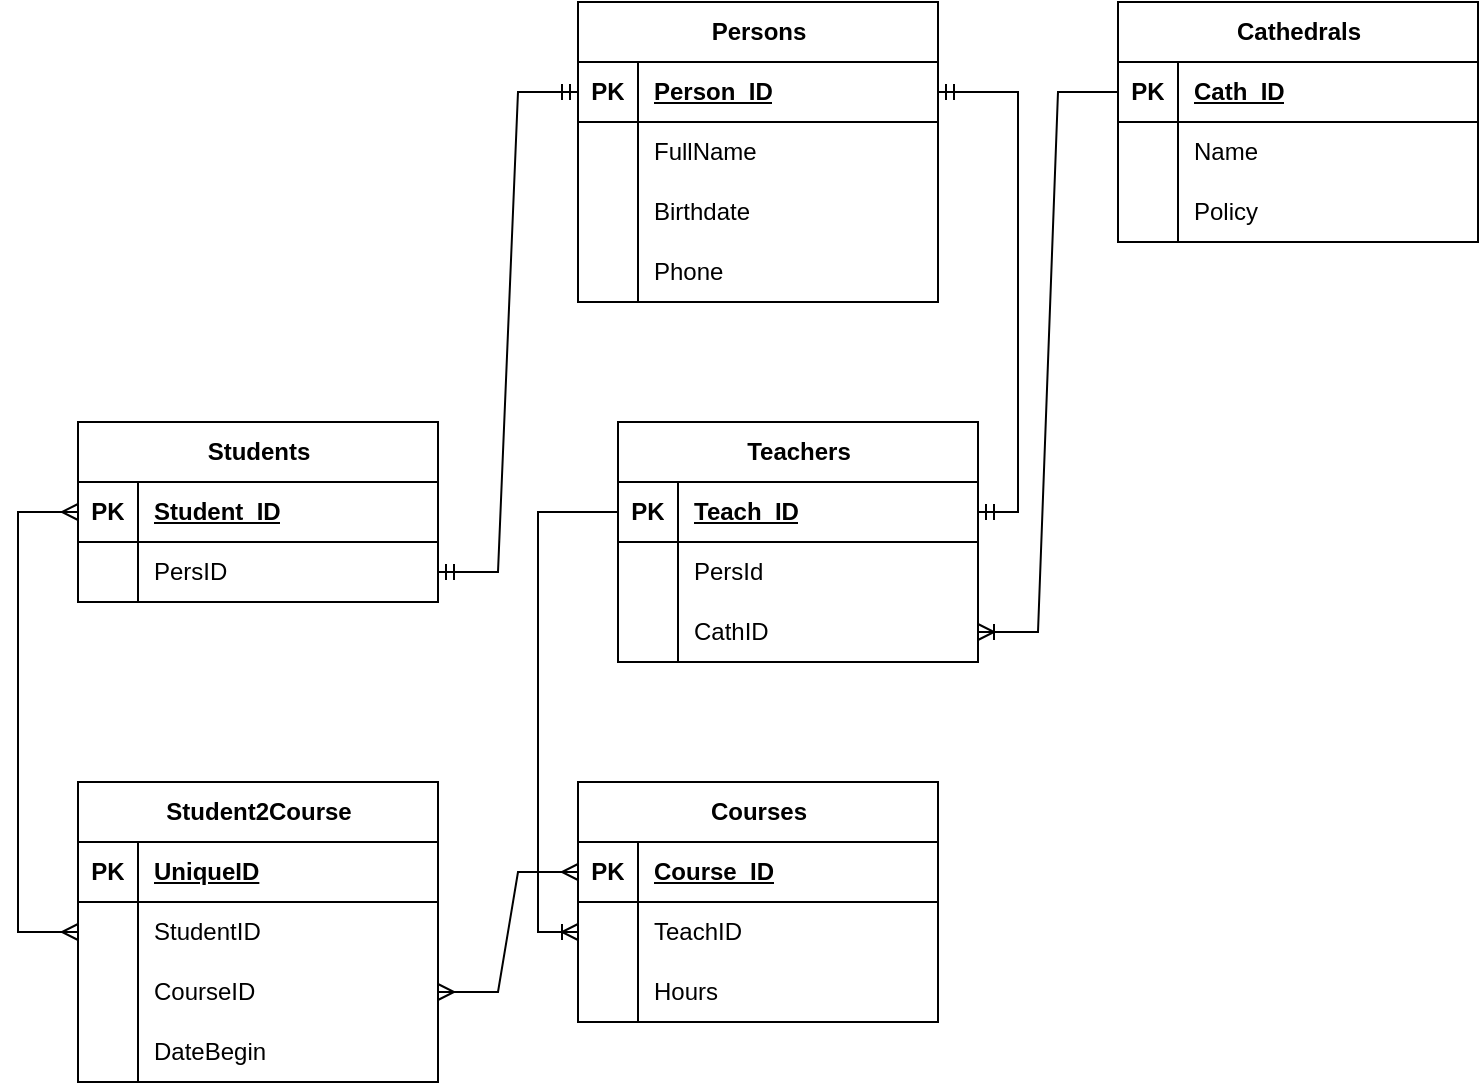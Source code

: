 <mxfile version="24.4.0" type="device" pages="3">
  <diagram id="ZKYKvFq7T997e_ZtWFDE" name="Задание 1">
    <mxGraphModel dx="1434" dy="844" grid="1" gridSize="10" guides="1" tooltips="1" connect="1" arrows="1" fold="1" page="1" pageScale="1" pageWidth="827" pageHeight="1169" math="0" shadow="0">
      <root>
        <mxCell id="0" />
        <mxCell id="1" parent="0" />
        <mxCell id="sfw26e4_D0BL8HRQmeTU-1" value="Persons" style="shape=table;startSize=30;container=1;collapsible=1;childLayout=tableLayout;fixedRows=1;rowLines=0;fontStyle=1;align=center;resizeLast=1;html=1;" vertex="1" parent="1">
          <mxGeometry x="310" y="120" width="180" height="150" as="geometry" />
        </mxCell>
        <mxCell id="sfw26e4_D0BL8HRQmeTU-2" value="" style="shape=tableRow;horizontal=0;startSize=0;swimlaneHead=0;swimlaneBody=0;fillColor=none;collapsible=0;dropTarget=0;points=[[0,0.5],[1,0.5]];portConstraint=eastwest;top=0;left=0;right=0;bottom=1;" vertex="1" parent="sfw26e4_D0BL8HRQmeTU-1">
          <mxGeometry y="30" width="180" height="30" as="geometry" />
        </mxCell>
        <mxCell id="sfw26e4_D0BL8HRQmeTU-3" value="PK" style="shape=partialRectangle;connectable=0;fillColor=none;top=0;left=0;bottom=0;right=0;fontStyle=1;overflow=hidden;whiteSpace=wrap;html=1;" vertex="1" parent="sfw26e4_D0BL8HRQmeTU-2">
          <mxGeometry width="30" height="30" as="geometry">
            <mxRectangle width="30" height="30" as="alternateBounds" />
          </mxGeometry>
        </mxCell>
        <mxCell id="sfw26e4_D0BL8HRQmeTU-4" value="Person_ID" style="shape=partialRectangle;connectable=0;fillColor=none;top=0;left=0;bottom=0;right=0;align=left;spacingLeft=6;fontStyle=5;overflow=hidden;whiteSpace=wrap;html=1;" vertex="1" parent="sfw26e4_D0BL8HRQmeTU-2">
          <mxGeometry x="30" width="150" height="30" as="geometry">
            <mxRectangle width="150" height="30" as="alternateBounds" />
          </mxGeometry>
        </mxCell>
        <mxCell id="sfw26e4_D0BL8HRQmeTU-5" value="" style="shape=tableRow;horizontal=0;startSize=0;swimlaneHead=0;swimlaneBody=0;fillColor=none;collapsible=0;dropTarget=0;points=[[0,0.5],[1,0.5]];portConstraint=eastwest;top=0;left=0;right=0;bottom=0;" vertex="1" parent="sfw26e4_D0BL8HRQmeTU-1">
          <mxGeometry y="60" width="180" height="30" as="geometry" />
        </mxCell>
        <mxCell id="sfw26e4_D0BL8HRQmeTU-6" value="" style="shape=partialRectangle;connectable=0;fillColor=none;top=0;left=0;bottom=0;right=0;editable=1;overflow=hidden;whiteSpace=wrap;html=1;" vertex="1" parent="sfw26e4_D0BL8HRQmeTU-5">
          <mxGeometry width="30" height="30" as="geometry">
            <mxRectangle width="30" height="30" as="alternateBounds" />
          </mxGeometry>
        </mxCell>
        <mxCell id="sfw26e4_D0BL8HRQmeTU-7" value="FullName" style="shape=partialRectangle;connectable=0;fillColor=none;top=0;left=0;bottom=0;right=0;align=left;spacingLeft=6;overflow=hidden;whiteSpace=wrap;html=1;" vertex="1" parent="sfw26e4_D0BL8HRQmeTU-5">
          <mxGeometry x="30" width="150" height="30" as="geometry">
            <mxRectangle width="150" height="30" as="alternateBounds" />
          </mxGeometry>
        </mxCell>
        <mxCell id="sfw26e4_D0BL8HRQmeTU-8" value="" style="shape=tableRow;horizontal=0;startSize=0;swimlaneHead=0;swimlaneBody=0;fillColor=none;collapsible=0;dropTarget=0;points=[[0,0.5],[1,0.5]];portConstraint=eastwest;top=0;left=0;right=0;bottom=0;" vertex="1" parent="sfw26e4_D0BL8HRQmeTU-1">
          <mxGeometry y="90" width="180" height="30" as="geometry" />
        </mxCell>
        <mxCell id="sfw26e4_D0BL8HRQmeTU-9" value="" style="shape=partialRectangle;connectable=0;fillColor=none;top=0;left=0;bottom=0;right=0;editable=1;overflow=hidden;whiteSpace=wrap;html=1;" vertex="1" parent="sfw26e4_D0BL8HRQmeTU-8">
          <mxGeometry width="30" height="30" as="geometry">
            <mxRectangle width="30" height="30" as="alternateBounds" />
          </mxGeometry>
        </mxCell>
        <mxCell id="sfw26e4_D0BL8HRQmeTU-10" value="Birthdate" style="shape=partialRectangle;connectable=0;fillColor=none;top=0;left=0;bottom=0;right=0;align=left;spacingLeft=6;overflow=hidden;whiteSpace=wrap;html=1;" vertex="1" parent="sfw26e4_D0BL8HRQmeTU-8">
          <mxGeometry x="30" width="150" height="30" as="geometry">
            <mxRectangle width="150" height="30" as="alternateBounds" />
          </mxGeometry>
        </mxCell>
        <mxCell id="sfw26e4_D0BL8HRQmeTU-11" value="" style="shape=tableRow;horizontal=0;startSize=0;swimlaneHead=0;swimlaneBody=0;fillColor=none;collapsible=0;dropTarget=0;points=[[0,0.5],[1,0.5]];portConstraint=eastwest;top=0;left=0;right=0;bottom=0;" vertex="1" parent="sfw26e4_D0BL8HRQmeTU-1">
          <mxGeometry y="120" width="180" height="30" as="geometry" />
        </mxCell>
        <mxCell id="sfw26e4_D0BL8HRQmeTU-12" value="" style="shape=partialRectangle;connectable=0;fillColor=none;top=0;left=0;bottom=0;right=0;editable=1;overflow=hidden;whiteSpace=wrap;html=1;" vertex="1" parent="sfw26e4_D0BL8HRQmeTU-11">
          <mxGeometry width="30" height="30" as="geometry">
            <mxRectangle width="30" height="30" as="alternateBounds" />
          </mxGeometry>
        </mxCell>
        <mxCell id="sfw26e4_D0BL8HRQmeTU-13" value="Phone" style="shape=partialRectangle;connectable=0;fillColor=none;top=0;left=0;bottom=0;right=0;align=left;spacingLeft=6;overflow=hidden;whiteSpace=wrap;html=1;" vertex="1" parent="sfw26e4_D0BL8HRQmeTU-11">
          <mxGeometry x="30" width="150" height="30" as="geometry">
            <mxRectangle width="150" height="30" as="alternateBounds" />
          </mxGeometry>
        </mxCell>
        <mxCell id="sfw26e4_D0BL8HRQmeTU-14" value="Cathedrals" style="shape=table;startSize=30;container=1;collapsible=1;childLayout=tableLayout;fixedRows=1;rowLines=0;fontStyle=1;align=center;resizeLast=1;html=1;" vertex="1" parent="1">
          <mxGeometry x="580" y="120" width="180" height="120" as="geometry" />
        </mxCell>
        <mxCell id="sfw26e4_D0BL8HRQmeTU-15" value="" style="shape=tableRow;horizontal=0;startSize=0;swimlaneHead=0;swimlaneBody=0;fillColor=none;collapsible=0;dropTarget=0;points=[[0,0.5],[1,0.5]];portConstraint=eastwest;top=0;left=0;right=0;bottom=1;" vertex="1" parent="sfw26e4_D0BL8HRQmeTU-14">
          <mxGeometry y="30" width="180" height="30" as="geometry" />
        </mxCell>
        <mxCell id="sfw26e4_D0BL8HRQmeTU-16" value="PK" style="shape=partialRectangle;connectable=0;fillColor=none;top=0;left=0;bottom=0;right=0;fontStyle=1;overflow=hidden;whiteSpace=wrap;html=1;" vertex="1" parent="sfw26e4_D0BL8HRQmeTU-15">
          <mxGeometry width="30" height="30" as="geometry">
            <mxRectangle width="30" height="30" as="alternateBounds" />
          </mxGeometry>
        </mxCell>
        <mxCell id="sfw26e4_D0BL8HRQmeTU-17" value="Cath_ID" style="shape=partialRectangle;connectable=0;fillColor=none;top=0;left=0;bottom=0;right=0;align=left;spacingLeft=6;fontStyle=5;overflow=hidden;whiteSpace=wrap;html=1;" vertex="1" parent="sfw26e4_D0BL8HRQmeTU-15">
          <mxGeometry x="30" width="150" height="30" as="geometry">
            <mxRectangle width="150" height="30" as="alternateBounds" />
          </mxGeometry>
        </mxCell>
        <mxCell id="sfw26e4_D0BL8HRQmeTU-18" value="" style="shape=tableRow;horizontal=0;startSize=0;swimlaneHead=0;swimlaneBody=0;fillColor=none;collapsible=0;dropTarget=0;points=[[0,0.5],[1,0.5]];portConstraint=eastwest;top=0;left=0;right=0;bottom=0;" vertex="1" parent="sfw26e4_D0BL8HRQmeTU-14">
          <mxGeometry y="60" width="180" height="30" as="geometry" />
        </mxCell>
        <mxCell id="sfw26e4_D0BL8HRQmeTU-19" value="" style="shape=partialRectangle;connectable=0;fillColor=none;top=0;left=0;bottom=0;right=0;editable=1;overflow=hidden;whiteSpace=wrap;html=1;" vertex="1" parent="sfw26e4_D0BL8HRQmeTU-18">
          <mxGeometry width="30" height="30" as="geometry">
            <mxRectangle width="30" height="30" as="alternateBounds" />
          </mxGeometry>
        </mxCell>
        <mxCell id="sfw26e4_D0BL8HRQmeTU-20" value="Name" style="shape=partialRectangle;connectable=0;fillColor=none;top=0;left=0;bottom=0;right=0;align=left;spacingLeft=6;overflow=hidden;whiteSpace=wrap;html=1;" vertex="1" parent="sfw26e4_D0BL8HRQmeTU-18">
          <mxGeometry x="30" width="150" height="30" as="geometry">
            <mxRectangle width="150" height="30" as="alternateBounds" />
          </mxGeometry>
        </mxCell>
        <mxCell id="sfw26e4_D0BL8HRQmeTU-21" value="" style="shape=tableRow;horizontal=0;startSize=0;swimlaneHead=0;swimlaneBody=0;fillColor=none;collapsible=0;dropTarget=0;points=[[0,0.5],[1,0.5]];portConstraint=eastwest;top=0;left=0;right=0;bottom=0;" vertex="1" parent="sfw26e4_D0BL8HRQmeTU-14">
          <mxGeometry y="90" width="180" height="30" as="geometry" />
        </mxCell>
        <mxCell id="sfw26e4_D0BL8HRQmeTU-22" value="" style="shape=partialRectangle;connectable=0;fillColor=none;top=0;left=0;bottom=0;right=0;editable=1;overflow=hidden;whiteSpace=wrap;html=1;" vertex="1" parent="sfw26e4_D0BL8HRQmeTU-21">
          <mxGeometry width="30" height="30" as="geometry">
            <mxRectangle width="30" height="30" as="alternateBounds" />
          </mxGeometry>
        </mxCell>
        <mxCell id="sfw26e4_D0BL8HRQmeTU-23" value="Policy" style="shape=partialRectangle;connectable=0;fillColor=none;top=0;left=0;bottom=0;right=0;align=left;spacingLeft=6;overflow=hidden;whiteSpace=wrap;html=1;" vertex="1" parent="sfw26e4_D0BL8HRQmeTU-21">
          <mxGeometry x="30" width="150" height="30" as="geometry">
            <mxRectangle width="150" height="30" as="alternateBounds" />
          </mxGeometry>
        </mxCell>
        <mxCell id="sfw26e4_D0BL8HRQmeTU-27" value="Teachers" style="shape=table;startSize=30;container=1;collapsible=1;childLayout=tableLayout;fixedRows=1;rowLines=0;fontStyle=1;align=center;resizeLast=1;html=1;" vertex="1" parent="1">
          <mxGeometry x="330" y="330" width="180" height="120" as="geometry" />
        </mxCell>
        <mxCell id="sfw26e4_D0BL8HRQmeTU-28" value="" style="shape=tableRow;horizontal=0;startSize=0;swimlaneHead=0;swimlaneBody=0;fillColor=none;collapsible=0;dropTarget=0;points=[[0,0.5],[1,0.5]];portConstraint=eastwest;top=0;left=0;right=0;bottom=1;" vertex="1" parent="sfw26e4_D0BL8HRQmeTU-27">
          <mxGeometry y="30" width="180" height="30" as="geometry" />
        </mxCell>
        <mxCell id="sfw26e4_D0BL8HRQmeTU-29" value="PK" style="shape=partialRectangle;connectable=0;fillColor=none;top=0;left=0;bottom=0;right=0;fontStyle=1;overflow=hidden;whiteSpace=wrap;html=1;" vertex="1" parent="sfw26e4_D0BL8HRQmeTU-28">
          <mxGeometry width="30" height="30" as="geometry">
            <mxRectangle width="30" height="30" as="alternateBounds" />
          </mxGeometry>
        </mxCell>
        <mxCell id="sfw26e4_D0BL8HRQmeTU-30" value="Teach_ID" style="shape=partialRectangle;connectable=0;fillColor=none;top=0;left=0;bottom=0;right=0;align=left;spacingLeft=6;fontStyle=5;overflow=hidden;whiteSpace=wrap;html=1;" vertex="1" parent="sfw26e4_D0BL8HRQmeTU-28">
          <mxGeometry x="30" width="150" height="30" as="geometry">
            <mxRectangle width="150" height="30" as="alternateBounds" />
          </mxGeometry>
        </mxCell>
        <mxCell id="sfw26e4_D0BL8HRQmeTU-31" value="" style="shape=tableRow;horizontal=0;startSize=0;swimlaneHead=0;swimlaneBody=0;fillColor=none;collapsible=0;dropTarget=0;points=[[0,0.5],[1,0.5]];portConstraint=eastwest;top=0;left=0;right=0;bottom=0;" vertex="1" parent="sfw26e4_D0BL8HRQmeTU-27">
          <mxGeometry y="60" width="180" height="30" as="geometry" />
        </mxCell>
        <mxCell id="sfw26e4_D0BL8HRQmeTU-32" value="" style="shape=partialRectangle;connectable=0;fillColor=none;top=0;left=0;bottom=0;right=0;editable=1;overflow=hidden;whiteSpace=wrap;html=1;" vertex="1" parent="sfw26e4_D0BL8HRQmeTU-31">
          <mxGeometry width="30" height="30" as="geometry">
            <mxRectangle width="30" height="30" as="alternateBounds" />
          </mxGeometry>
        </mxCell>
        <mxCell id="sfw26e4_D0BL8HRQmeTU-33" value="PersId" style="shape=partialRectangle;connectable=0;fillColor=none;top=0;left=0;bottom=0;right=0;align=left;spacingLeft=6;overflow=hidden;whiteSpace=wrap;html=1;" vertex="1" parent="sfw26e4_D0BL8HRQmeTU-31">
          <mxGeometry x="30" width="150" height="30" as="geometry">
            <mxRectangle width="150" height="30" as="alternateBounds" />
          </mxGeometry>
        </mxCell>
        <mxCell id="sfw26e4_D0BL8HRQmeTU-34" value="" style="shape=tableRow;horizontal=0;startSize=0;swimlaneHead=0;swimlaneBody=0;fillColor=none;collapsible=0;dropTarget=0;points=[[0,0.5],[1,0.5]];portConstraint=eastwest;top=0;left=0;right=0;bottom=0;" vertex="1" parent="sfw26e4_D0BL8HRQmeTU-27">
          <mxGeometry y="90" width="180" height="30" as="geometry" />
        </mxCell>
        <mxCell id="sfw26e4_D0BL8HRQmeTU-35" value="" style="shape=partialRectangle;connectable=0;fillColor=none;top=0;left=0;bottom=0;right=0;editable=1;overflow=hidden;whiteSpace=wrap;html=1;" vertex="1" parent="sfw26e4_D0BL8HRQmeTU-34">
          <mxGeometry width="30" height="30" as="geometry">
            <mxRectangle width="30" height="30" as="alternateBounds" />
          </mxGeometry>
        </mxCell>
        <mxCell id="sfw26e4_D0BL8HRQmeTU-36" value="CathID" style="shape=partialRectangle;connectable=0;fillColor=none;top=0;left=0;bottom=0;right=0;align=left;spacingLeft=6;overflow=hidden;whiteSpace=wrap;html=1;" vertex="1" parent="sfw26e4_D0BL8HRQmeTU-34">
          <mxGeometry x="30" width="150" height="30" as="geometry">
            <mxRectangle width="150" height="30" as="alternateBounds" />
          </mxGeometry>
        </mxCell>
        <mxCell id="sfw26e4_D0BL8HRQmeTU-52" value="Courses" style="shape=table;startSize=30;container=1;collapsible=1;childLayout=tableLayout;fixedRows=1;rowLines=0;fontStyle=1;align=center;resizeLast=1;html=1;" vertex="1" parent="1">
          <mxGeometry x="310" y="510" width="180" height="120" as="geometry" />
        </mxCell>
        <mxCell id="sfw26e4_D0BL8HRQmeTU-53" value="" style="shape=tableRow;horizontal=0;startSize=0;swimlaneHead=0;swimlaneBody=0;fillColor=none;collapsible=0;dropTarget=0;points=[[0,0.5],[1,0.5]];portConstraint=eastwest;top=0;left=0;right=0;bottom=1;" vertex="1" parent="sfw26e4_D0BL8HRQmeTU-52">
          <mxGeometry y="30" width="180" height="30" as="geometry" />
        </mxCell>
        <mxCell id="sfw26e4_D0BL8HRQmeTU-54" value="PK" style="shape=partialRectangle;connectable=0;fillColor=none;top=0;left=0;bottom=0;right=0;fontStyle=1;overflow=hidden;whiteSpace=wrap;html=1;" vertex="1" parent="sfw26e4_D0BL8HRQmeTU-53">
          <mxGeometry width="30" height="30" as="geometry">
            <mxRectangle width="30" height="30" as="alternateBounds" />
          </mxGeometry>
        </mxCell>
        <mxCell id="sfw26e4_D0BL8HRQmeTU-55" value="Course_ID" style="shape=partialRectangle;connectable=0;fillColor=none;top=0;left=0;bottom=0;right=0;align=left;spacingLeft=6;fontStyle=5;overflow=hidden;whiteSpace=wrap;html=1;" vertex="1" parent="sfw26e4_D0BL8HRQmeTU-53">
          <mxGeometry x="30" width="150" height="30" as="geometry">
            <mxRectangle width="150" height="30" as="alternateBounds" />
          </mxGeometry>
        </mxCell>
        <mxCell id="sfw26e4_D0BL8HRQmeTU-56" value="" style="shape=tableRow;horizontal=0;startSize=0;swimlaneHead=0;swimlaneBody=0;fillColor=none;collapsible=0;dropTarget=0;points=[[0,0.5],[1,0.5]];portConstraint=eastwest;top=0;left=0;right=0;bottom=0;" vertex="1" parent="sfw26e4_D0BL8HRQmeTU-52">
          <mxGeometry y="60" width="180" height="30" as="geometry" />
        </mxCell>
        <mxCell id="sfw26e4_D0BL8HRQmeTU-57" value="" style="shape=partialRectangle;connectable=0;fillColor=none;top=0;left=0;bottom=0;right=0;editable=1;overflow=hidden;whiteSpace=wrap;html=1;" vertex="1" parent="sfw26e4_D0BL8HRQmeTU-56">
          <mxGeometry width="30" height="30" as="geometry">
            <mxRectangle width="30" height="30" as="alternateBounds" />
          </mxGeometry>
        </mxCell>
        <mxCell id="sfw26e4_D0BL8HRQmeTU-58" value="TeachID" style="shape=partialRectangle;connectable=0;fillColor=none;top=0;left=0;bottom=0;right=0;align=left;spacingLeft=6;overflow=hidden;whiteSpace=wrap;html=1;" vertex="1" parent="sfw26e4_D0BL8HRQmeTU-56">
          <mxGeometry x="30" width="150" height="30" as="geometry">
            <mxRectangle width="150" height="30" as="alternateBounds" />
          </mxGeometry>
        </mxCell>
        <mxCell id="sfw26e4_D0BL8HRQmeTU-59" value="" style="shape=tableRow;horizontal=0;startSize=0;swimlaneHead=0;swimlaneBody=0;fillColor=none;collapsible=0;dropTarget=0;points=[[0,0.5],[1,0.5]];portConstraint=eastwest;top=0;left=0;right=0;bottom=0;" vertex="1" parent="sfw26e4_D0BL8HRQmeTU-52">
          <mxGeometry y="90" width="180" height="30" as="geometry" />
        </mxCell>
        <mxCell id="sfw26e4_D0BL8HRQmeTU-60" value="" style="shape=partialRectangle;connectable=0;fillColor=none;top=0;left=0;bottom=0;right=0;editable=1;overflow=hidden;whiteSpace=wrap;html=1;" vertex="1" parent="sfw26e4_D0BL8HRQmeTU-59">
          <mxGeometry width="30" height="30" as="geometry">
            <mxRectangle width="30" height="30" as="alternateBounds" />
          </mxGeometry>
        </mxCell>
        <mxCell id="sfw26e4_D0BL8HRQmeTU-61" value="Hours" style="shape=partialRectangle;connectable=0;fillColor=none;top=0;left=0;bottom=0;right=0;align=left;spacingLeft=6;overflow=hidden;whiteSpace=wrap;html=1;" vertex="1" parent="sfw26e4_D0BL8HRQmeTU-59">
          <mxGeometry x="30" width="150" height="30" as="geometry">
            <mxRectangle width="150" height="30" as="alternateBounds" />
          </mxGeometry>
        </mxCell>
        <mxCell id="sfw26e4_D0BL8HRQmeTU-79" value="Students" style="shape=table;startSize=30;container=1;collapsible=1;childLayout=tableLayout;fixedRows=1;rowLines=0;fontStyle=1;align=center;resizeLast=1;html=1;" vertex="1" parent="1">
          <mxGeometry x="60" y="330" width="180" height="90" as="geometry" />
        </mxCell>
        <mxCell id="sfw26e4_D0BL8HRQmeTU-80" value="" style="shape=tableRow;horizontal=0;startSize=0;swimlaneHead=0;swimlaneBody=0;fillColor=none;collapsible=0;dropTarget=0;points=[[0,0.5],[1,0.5]];portConstraint=eastwest;top=0;left=0;right=0;bottom=1;" vertex="1" parent="sfw26e4_D0BL8HRQmeTU-79">
          <mxGeometry y="30" width="180" height="30" as="geometry" />
        </mxCell>
        <mxCell id="sfw26e4_D0BL8HRQmeTU-81" value="PK" style="shape=partialRectangle;connectable=0;fillColor=none;top=0;left=0;bottom=0;right=0;fontStyle=1;overflow=hidden;whiteSpace=wrap;html=1;" vertex="1" parent="sfw26e4_D0BL8HRQmeTU-80">
          <mxGeometry width="30" height="30" as="geometry">
            <mxRectangle width="30" height="30" as="alternateBounds" />
          </mxGeometry>
        </mxCell>
        <mxCell id="sfw26e4_D0BL8HRQmeTU-82" value="Student_ID" style="shape=partialRectangle;connectable=0;fillColor=none;top=0;left=0;bottom=0;right=0;align=left;spacingLeft=6;fontStyle=5;overflow=hidden;whiteSpace=wrap;html=1;" vertex="1" parent="sfw26e4_D0BL8HRQmeTU-80">
          <mxGeometry x="30" width="150" height="30" as="geometry">
            <mxRectangle width="150" height="30" as="alternateBounds" />
          </mxGeometry>
        </mxCell>
        <mxCell id="sfw26e4_D0BL8HRQmeTU-83" value="" style="shape=tableRow;horizontal=0;startSize=0;swimlaneHead=0;swimlaneBody=0;fillColor=none;collapsible=0;dropTarget=0;points=[[0,0.5],[1,0.5]];portConstraint=eastwest;top=0;left=0;right=0;bottom=0;" vertex="1" parent="sfw26e4_D0BL8HRQmeTU-79">
          <mxGeometry y="60" width="180" height="30" as="geometry" />
        </mxCell>
        <mxCell id="sfw26e4_D0BL8HRQmeTU-84" value="" style="shape=partialRectangle;connectable=0;fillColor=none;top=0;left=0;bottom=0;right=0;editable=1;overflow=hidden;whiteSpace=wrap;html=1;" vertex="1" parent="sfw26e4_D0BL8HRQmeTU-83">
          <mxGeometry width="30" height="30" as="geometry">
            <mxRectangle width="30" height="30" as="alternateBounds" />
          </mxGeometry>
        </mxCell>
        <mxCell id="sfw26e4_D0BL8HRQmeTU-85" value="PersID" style="shape=partialRectangle;connectable=0;fillColor=none;top=0;left=0;bottom=0;right=0;align=left;spacingLeft=6;overflow=hidden;whiteSpace=wrap;html=1;" vertex="1" parent="sfw26e4_D0BL8HRQmeTU-83">
          <mxGeometry x="30" width="150" height="30" as="geometry">
            <mxRectangle width="150" height="30" as="alternateBounds" />
          </mxGeometry>
        </mxCell>
        <mxCell id="sfw26e4_D0BL8HRQmeTU-93" value="Student2Course" style="shape=table;startSize=30;container=1;collapsible=1;childLayout=tableLayout;fixedRows=1;rowLines=0;fontStyle=1;align=center;resizeLast=1;html=1;" vertex="1" parent="1">
          <mxGeometry x="60" y="510" width="180" height="150" as="geometry" />
        </mxCell>
        <mxCell id="sfw26e4_D0BL8HRQmeTU-94" value="" style="shape=tableRow;horizontal=0;startSize=0;swimlaneHead=0;swimlaneBody=0;fillColor=none;collapsible=0;dropTarget=0;points=[[0,0.5],[1,0.5]];portConstraint=eastwest;top=0;left=0;right=0;bottom=1;" vertex="1" parent="sfw26e4_D0BL8HRQmeTU-93">
          <mxGeometry y="30" width="180" height="30" as="geometry" />
        </mxCell>
        <mxCell id="sfw26e4_D0BL8HRQmeTU-95" value="PK" style="shape=partialRectangle;connectable=0;fillColor=none;top=0;left=0;bottom=0;right=0;fontStyle=1;overflow=hidden;whiteSpace=wrap;html=1;" vertex="1" parent="sfw26e4_D0BL8HRQmeTU-94">
          <mxGeometry width="30" height="30" as="geometry">
            <mxRectangle width="30" height="30" as="alternateBounds" />
          </mxGeometry>
        </mxCell>
        <mxCell id="sfw26e4_D0BL8HRQmeTU-96" value="UniqueID" style="shape=partialRectangle;connectable=0;fillColor=none;top=0;left=0;bottom=0;right=0;align=left;spacingLeft=6;fontStyle=5;overflow=hidden;whiteSpace=wrap;html=1;" vertex="1" parent="sfw26e4_D0BL8HRQmeTU-94">
          <mxGeometry x="30" width="150" height="30" as="geometry">
            <mxRectangle width="150" height="30" as="alternateBounds" />
          </mxGeometry>
        </mxCell>
        <mxCell id="sfw26e4_D0BL8HRQmeTU-97" value="" style="shape=tableRow;horizontal=0;startSize=0;swimlaneHead=0;swimlaneBody=0;fillColor=none;collapsible=0;dropTarget=0;points=[[0,0.5],[1,0.5]];portConstraint=eastwest;top=0;left=0;right=0;bottom=0;" vertex="1" parent="sfw26e4_D0BL8HRQmeTU-93">
          <mxGeometry y="60" width="180" height="30" as="geometry" />
        </mxCell>
        <mxCell id="sfw26e4_D0BL8HRQmeTU-98" value="" style="shape=partialRectangle;connectable=0;fillColor=none;top=0;left=0;bottom=0;right=0;editable=1;overflow=hidden;whiteSpace=wrap;html=1;" vertex="1" parent="sfw26e4_D0BL8HRQmeTU-97">
          <mxGeometry width="30" height="30" as="geometry">
            <mxRectangle width="30" height="30" as="alternateBounds" />
          </mxGeometry>
        </mxCell>
        <mxCell id="sfw26e4_D0BL8HRQmeTU-99" value="StudentID" style="shape=partialRectangle;connectable=0;fillColor=none;top=0;left=0;bottom=0;right=0;align=left;spacingLeft=6;overflow=hidden;whiteSpace=wrap;html=1;" vertex="1" parent="sfw26e4_D0BL8HRQmeTU-97">
          <mxGeometry x="30" width="150" height="30" as="geometry">
            <mxRectangle width="150" height="30" as="alternateBounds" />
          </mxGeometry>
        </mxCell>
        <mxCell id="sfw26e4_D0BL8HRQmeTU-100" value="" style="shape=tableRow;horizontal=0;startSize=0;swimlaneHead=0;swimlaneBody=0;fillColor=none;collapsible=0;dropTarget=0;points=[[0,0.5],[1,0.5]];portConstraint=eastwest;top=0;left=0;right=0;bottom=0;" vertex="1" parent="sfw26e4_D0BL8HRQmeTU-93">
          <mxGeometry y="90" width="180" height="30" as="geometry" />
        </mxCell>
        <mxCell id="sfw26e4_D0BL8HRQmeTU-101" value="" style="shape=partialRectangle;connectable=0;fillColor=none;top=0;left=0;bottom=0;right=0;editable=1;overflow=hidden;whiteSpace=wrap;html=1;" vertex="1" parent="sfw26e4_D0BL8HRQmeTU-100">
          <mxGeometry width="30" height="30" as="geometry">
            <mxRectangle width="30" height="30" as="alternateBounds" />
          </mxGeometry>
        </mxCell>
        <mxCell id="sfw26e4_D0BL8HRQmeTU-102" value="CourseID" style="shape=partialRectangle;connectable=0;fillColor=none;top=0;left=0;bottom=0;right=0;align=left;spacingLeft=6;overflow=hidden;whiteSpace=wrap;html=1;" vertex="1" parent="sfw26e4_D0BL8HRQmeTU-100">
          <mxGeometry x="30" width="150" height="30" as="geometry">
            <mxRectangle width="150" height="30" as="alternateBounds" />
          </mxGeometry>
        </mxCell>
        <mxCell id="sfw26e4_D0BL8HRQmeTU-103" value="" style="shape=tableRow;horizontal=0;startSize=0;swimlaneHead=0;swimlaneBody=0;fillColor=none;collapsible=0;dropTarget=0;points=[[0,0.5],[1,0.5]];portConstraint=eastwest;top=0;left=0;right=0;bottom=0;" vertex="1" parent="sfw26e4_D0BL8HRQmeTU-93">
          <mxGeometry y="120" width="180" height="30" as="geometry" />
        </mxCell>
        <mxCell id="sfw26e4_D0BL8HRQmeTU-104" value="" style="shape=partialRectangle;connectable=0;fillColor=none;top=0;left=0;bottom=0;right=0;editable=1;overflow=hidden;whiteSpace=wrap;html=1;" vertex="1" parent="sfw26e4_D0BL8HRQmeTU-103">
          <mxGeometry width="30" height="30" as="geometry">
            <mxRectangle width="30" height="30" as="alternateBounds" />
          </mxGeometry>
        </mxCell>
        <mxCell id="sfw26e4_D0BL8HRQmeTU-105" value="DateBegin" style="shape=partialRectangle;connectable=0;fillColor=none;top=0;left=0;bottom=0;right=0;align=left;spacingLeft=6;overflow=hidden;whiteSpace=wrap;html=1;" vertex="1" parent="sfw26e4_D0BL8HRQmeTU-103">
          <mxGeometry x="30" width="150" height="30" as="geometry">
            <mxRectangle width="150" height="30" as="alternateBounds" />
          </mxGeometry>
        </mxCell>
        <mxCell id="sfw26e4_D0BL8HRQmeTU-115" value="" style="edgeStyle=entityRelationEdgeStyle;fontSize=12;html=1;endArrow=ERmandOne;startArrow=ERmandOne;rounded=0;entryX=0;entryY=0.5;entryDx=0;entryDy=0;exitX=1;exitY=0.5;exitDx=0;exitDy=0;" edge="1" parent="1" source="sfw26e4_D0BL8HRQmeTU-83" target="sfw26e4_D0BL8HRQmeTU-2">
          <mxGeometry width="100" height="100" relative="1" as="geometry">
            <mxPoint x="-140" y="510" as="sourcePoint" />
            <mxPoint x="-40" y="410" as="targetPoint" />
          </mxGeometry>
        </mxCell>
        <mxCell id="sfw26e4_D0BL8HRQmeTU-116" value="" style="edgeStyle=elbowEdgeStyle;fontSize=12;html=1;endArrow=ERmandOne;startArrow=ERmandOne;rounded=0;entryX=1;entryY=0.5;entryDx=0;entryDy=0;exitX=1;exitY=0.5;exitDx=0;exitDy=0;movable=1;resizable=1;rotatable=1;deletable=1;editable=1;locked=0;connectable=1;" edge="1" parent="1" source="sfw26e4_D0BL8HRQmeTU-28" target="sfw26e4_D0BL8HRQmeTU-2">
          <mxGeometry width="100" height="100" relative="1" as="geometry">
            <mxPoint x="630" y="550" as="sourcePoint" />
            <mxPoint x="700" y="310" as="targetPoint" />
            <Array as="points">
              <mxPoint x="530" y="270" />
            </Array>
          </mxGeometry>
        </mxCell>
        <mxCell id="sfw26e4_D0BL8HRQmeTU-117" value="" style="edgeStyle=entityRelationEdgeStyle;fontSize=12;html=1;endArrow=ERoneToMany;rounded=0;exitX=0;exitY=0.5;exitDx=0;exitDy=0;entryX=1;entryY=0.5;entryDx=0;entryDy=0;" edge="1" parent="1" source="sfw26e4_D0BL8HRQmeTU-15" target="sfw26e4_D0BL8HRQmeTU-34">
          <mxGeometry width="100" height="100" relative="1" as="geometry">
            <mxPoint x="630" y="600" as="sourcePoint" />
            <mxPoint x="730" y="500" as="targetPoint" />
          </mxGeometry>
        </mxCell>
        <mxCell id="sfw26e4_D0BL8HRQmeTU-118" value="" style="edgeStyle=elbowEdgeStyle;fontSize=12;html=1;endArrow=ERoneToMany;rounded=0;exitX=0;exitY=0.5;exitDx=0;exitDy=0;entryX=0;entryY=0.5;entryDx=0;entryDy=0;elbow=vertical;" edge="1" parent="1" source="sfw26e4_D0BL8HRQmeTU-28" target="sfw26e4_D0BL8HRQmeTU-56">
          <mxGeometry width="100" height="100" relative="1" as="geometry">
            <mxPoint x="530" y="750" as="sourcePoint" />
            <mxPoint x="630" y="650" as="targetPoint" />
            <Array as="points">
              <mxPoint x="290" y="480" />
            </Array>
          </mxGeometry>
        </mxCell>
        <mxCell id="sfw26e4_D0BL8HRQmeTU-119" value="" style="edgeStyle=entityRelationEdgeStyle;fontSize=12;html=1;endArrow=ERmany;startArrow=ERmany;rounded=0;exitX=1;exitY=0.5;exitDx=0;exitDy=0;entryX=0;entryY=0.5;entryDx=0;entryDy=0;" edge="1" parent="1" source="sfw26e4_D0BL8HRQmeTU-100" target="sfw26e4_D0BL8HRQmeTU-53">
          <mxGeometry width="100" height="100" relative="1" as="geometry">
            <mxPoint x="290" y="850" as="sourcePoint" />
            <mxPoint x="390" y="750" as="targetPoint" />
          </mxGeometry>
        </mxCell>
        <mxCell id="sfw26e4_D0BL8HRQmeTU-120" value="" style="edgeStyle=elbowEdgeStyle;fontSize=12;html=1;endArrow=ERmany;startArrow=ERmany;rounded=0;entryX=0;entryY=0.5;entryDx=0;entryDy=0;exitX=0;exitY=0.5;exitDx=0;exitDy=0;" edge="1" parent="1" source="sfw26e4_D0BL8HRQmeTU-97" target="sfw26e4_D0BL8HRQmeTU-80">
          <mxGeometry width="100" height="100" relative="1" as="geometry">
            <mxPoint x="160" y="810" as="sourcePoint" />
            <mxPoint x="260" y="710" as="targetPoint" />
            <Array as="points">
              <mxPoint x="30" y="480" />
            </Array>
          </mxGeometry>
        </mxCell>
      </root>
    </mxGraphModel>
  </diagram>
  <diagram name="Задание 2" id="3GAsx0bOQ3_tCp9O3TIA">
    <mxGraphModel dx="1434" dy="844" grid="1" gridSize="10" guides="1" tooltips="1" connect="1" arrows="1" fold="1" page="1" pageScale="1" pageWidth="827" pageHeight="1169" math="0" shadow="0">
      <root>
        <mxCell id="oFRIyLV_exeoa_oLNQko-0" />
        <mxCell id="oFRIyLV_exeoa_oLNQko-1" parent="oFRIyLV_exeoa_oLNQko-0" />
        <mxCell id="oFRIyLV_exeoa_oLNQko-2" value="Persons" style="shape=table;startSize=30;container=1;collapsible=1;childLayout=tableLayout;fixedRows=1;rowLines=0;fontStyle=1;align=center;resizeLast=1;html=1;" vertex="1" parent="oFRIyLV_exeoa_oLNQko-1">
          <mxGeometry x="310" y="120" width="180" height="150" as="geometry" />
        </mxCell>
        <mxCell id="oFRIyLV_exeoa_oLNQko-3" value="" style="shape=tableRow;horizontal=0;startSize=0;swimlaneHead=0;swimlaneBody=0;fillColor=none;collapsible=0;dropTarget=0;points=[[0,0.5],[1,0.5]];portConstraint=eastwest;top=0;left=0;right=0;bottom=1;" vertex="1" parent="oFRIyLV_exeoa_oLNQko-2">
          <mxGeometry y="30" width="180" height="30" as="geometry" />
        </mxCell>
        <mxCell id="oFRIyLV_exeoa_oLNQko-4" value="PK" style="shape=partialRectangle;connectable=0;fillColor=none;top=0;left=0;bottom=0;right=0;fontStyle=1;overflow=hidden;whiteSpace=wrap;html=1;" vertex="1" parent="oFRIyLV_exeoa_oLNQko-3">
          <mxGeometry width="30" height="30" as="geometry">
            <mxRectangle width="30" height="30" as="alternateBounds" />
          </mxGeometry>
        </mxCell>
        <mxCell id="oFRIyLV_exeoa_oLNQko-5" value="Person_ID" style="shape=partialRectangle;connectable=0;fillColor=none;top=0;left=0;bottom=0;right=0;align=left;spacingLeft=6;fontStyle=5;overflow=hidden;whiteSpace=wrap;html=1;" vertex="1" parent="oFRIyLV_exeoa_oLNQko-3">
          <mxGeometry x="30" width="150" height="30" as="geometry">
            <mxRectangle width="150" height="30" as="alternateBounds" />
          </mxGeometry>
        </mxCell>
        <mxCell id="oFRIyLV_exeoa_oLNQko-6" value="" style="shape=tableRow;horizontal=0;startSize=0;swimlaneHead=0;swimlaneBody=0;fillColor=none;collapsible=0;dropTarget=0;points=[[0,0.5],[1,0.5]];portConstraint=eastwest;top=0;left=0;right=0;bottom=0;" vertex="1" parent="oFRIyLV_exeoa_oLNQko-2">
          <mxGeometry y="60" width="180" height="30" as="geometry" />
        </mxCell>
        <mxCell id="oFRIyLV_exeoa_oLNQko-7" value="" style="shape=partialRectangle;connectable=0;fillColor=none;top=0;left=0;bottom=0;right=0;editable=1;overflow=hidden;whiteSpace=wrap;html=1;" vertex="1" parent="oFRIyLV_exeoa_oLNQko-6">
          <mxGeometry width="30" height="30" as="geometry">
            <mxRectangle width="30" height="30" as="alternateBounds" />
          </mxGeometry>
        </mxCell>
        <mxCell id="oFRIyLV_exeoa_oLNQko-8" value="FullName" style="shape=partialRectangle;connectable=0;fillColor=none;top=0;left=0;bottom=0;right=0;align=left;spacingLeft=6;overflow=hidden;whiteSpace=wrap;html=1;" vertex="1" parent="oFRIyLV_exeoa_oLNQko-6">
          <mxGeometry x="30" width="150" height="30" as="geometry">
            <mxRectangle width="150" height="30" as="alternateBounds" />
          </mxGeometry>
        </mxCell>
        <mxCell id="oFRIyLV_exeoa_oLNQko-9" value="" style="shape=tableRow;horizontal=0;startSize=0;swimlaneHead=0;swimlaneBody=0;fillColor=none;collapsible=0;dropTarget=0;points=[[0,0.5],[1,0.5]];portConstraint=eastwest;top=0;left=0;right=0;bottom=0;" vertex="1" parent="oFRIyLV_exeoa_oLNQko-2">
          <mxGeometry y="90" width="180" height="30" as="geometry" />
        </mxCell>
        <mxCell id="oFRIyLV_exeoa_oLNQko-10" value="" style="shape=partialRectangle;connectable=0;fillColor=none;top=0;left=0;bottom=0;right=0;editable=1;overflow=hidden;whiteSpace=wrap;html=1;" vertex="1" parent="oFRIyLV_exeoa_oLNQko-9">
          <mxGeometry width="30" height="30" as="geometry">
            <mxRectangle width="30" height="30" as="alternateBounds" />
          </mxGeometry>
        </mxCell>
        <mxCell id="oFRIyLV_exeoa_oLNQko-11" value="Birthdate" style="shape=partialRectangle;connectable=0;fillColor=none;top=0;left=0;bottom=0;right=0;align=left;spacingLeft=6;overflow=hidden;whiteSpace=wrap;html=1;" vertex="1" parent="oFRIyLV_exeoa_oLNQko-9">
          <mxGeometry x="30" width="150" height="30" as="geometry">
            <mxRectangle width="150" height="30" as="alternateBounds" />
          </mxGeometry>
        </mxCell>
        <mxCell id="oFRIyLV_exeoa_oLNQko-12" value="" style="shape=tableRow;horizontal=0;startSize=0;swimlaneHead=0;swimlaneBody=0;fillColor=none;collapsible=0;dropTarget=0;points=[[0,0.5],[1,0.5]];portConstraint=eastwest;top=0;left=0;right=0;bottom=0;" vertex="1" parent="oFRIyLV_exeoa_oLNQko-2">
          <mxGeometry y="120" width="180" height="30" as="geometry" />
        </mxCell>
        <mxCell id="oFRIyLV_exeoa_oLNQko-13" value="" style="shape=partialRectangle;connectable=0;fillColor=none;top=0;left=0;bottom=0;right=0;editable=1;overflow=hidden;whiteSpace=wrap;html=1;" vertex="1" parent="oFRIyLV_exeoa_oLNQko-12">
          <mxGeometry width="30" height="30" as="geometry">
            <mxRectangle width="30" height="30" as="alternateBounds" />
          </mxGeometry>
        </mxCell>
        <mxCell id="oFRIyLV_exeoa_oLNQko-14" value="Phone" style="shape=partialRectangle;connectable=0;fillColor=none;top=0;left=0;bottom=0;right=0;align=left;spacingLeft=6;overflow=hidden;whiteSpace=wrap;html=1;" vertex="1" parent="oFRIyLV_exeoa_oLNQko-12">
          <mxGeometry x="30" width="150" height="30" as="geometry">
            <mxRectangle width="150" height="30" as="alternateBounds" />
          </mxGeometry>
        </mxCell>
        <mxCell id="oFRIyLV_exeoa_oLNQko-15" value="Cathedrals" style="shape=table;startSize=30;container=1;collapsible=1;childLayout=tableLayout;fixedRows=1;rowLines=0;fontStyle=1;align=center;resizeLast=1;html=1;" vertex="1" parent="oFRIyLV_exeoa_oLNQko-1">
          <mxGeometry x="580" y="120" width="180" height="120" as="geometry" />
        </mxCell>
        <mxCell id="oFRIyLV_exeoa_oLNQko-16" value="" style="shape=tableRow;horizontal=0;startSize=0;swimlaneHead=0;swimlaneBody=0;fillColor=none;collapsible=0;dropTarget=0;points=[[0,0.5],[1,0.5]];portConstraint=eastwest;top=0;left=0;right=0;bottom=1;" vertex="1" parent="oFRIyLV_exeoa_oLNQko-15">
          <mxGeometry y="30" width="180" height="30" as="geometry" />
        </mxCell>
        <mxCell id="oFRIyLV_exeoa_oLNQko-17" value="PK" style="shape=partialRectangle;connectable=0;fillColor=none;top=0;left=0;bottom=0;right=0;fontStyle=1;overflow=hidden;whiteSpace=wrap;html=1;" vertex="1" parent="oFRIyLV_exeoa_oLNQko-16">
          <mxGeometry width="30" height="30" as="geometry">
            <mxRectangle width="30" height="30" as="alternateBounds" />
          </mxGeometry>
        </mxCell>
        <mxCell id="oFRIyLV_exeoa_oLNQko-18" value="Cath_ID" style="shape=partialRectangle;connectable=0;fillColor=none;top=0;left=0;bottom=0;right=0;align=left;spacingLeft=6;fontStyle=5;overflow=hidden;whiteSpace=wrap;html=1;" vertex="1" parent="oFRIyLV_exeoa_oLNQko-16">
          <mxGeometry x="30" width="150" height="30" as="geometry">
            <mxRectangle width="150" height="30" as="alternateBounds" />
          </mxGeometry>
        </mxCell>
        <mxCell id="oFRIyLV_exeoa_oLNQko-19" value="" style="shape=tableRow;horizontal=0;startSize=0;swimlaneHead=0;swimlaneBody=0;fillColor=none;collapsible=0;dropTarget=0;points=[[0,0.5],[1,0.5]];portConstraint=eastwest;top=0;left=0;right=0;bottom=0;" vertex="1" parent="oFRIyLV_exeoa_oLNQko-15">
          <mxGeometry y="60" width="180" height="30" as="geometry" />
        </mxCell>
        <mxCell id="oFRIyLV_exeoa_oLNQko-20" value="" style="shape=partialRectangle;connectable=0;fillColor=none;top=0;left=0;bottom=0;right=0;editable=1;overflow=hidden;whiteSpace=wrap;html=1;" vertex="1" parent="oFRIyLV_exeoa_oLNQko-19">
          <mxGeometry width="30" height="30" as="geometry">
            <mxRectangle width="30" height="30" as="alternateBounds" />
          </mxGeometry>
        </mxCell>
        <mxCell id="oFRIyLV_exeoa_oLNQko-21" value="Name" style="shape=partialRectangle;connectable=0;fillColor=none;top=0;left=0;bottom=0;right=0;align=left;spacingLeft=6;overflow=hidden;whiteSpace=wrap;html=1;" vertex="1" parent="oFRIyLV_exeoa_oLNQko-19">
          <mxGeometry x="30" width="150" height="30" as="geometry">
            <mxRectangle width="150" height="30" as="alternateBounds" />
          </mxGeometry>
        </mxCell>
        <mxCell id="oFRIyLV_exeoa_oLNQko-22" value="" style="shape=tableRow;horizontal=0;startSize=0;swimlaneHead=0;swimlaneBody=0;fillColor=none;collapsible=0;dropTarget=0;points=[[0,0.5],[1,0.5]];portConstraint=eastwest;top=0;left=0;right=0;bottom=0;" vertex="1" parent="oFRIyLV_exeoa_oLNQko-15">
          <mxGeometry y="90" width="180" height="30" as="geometry" />
        </mxCell>
        <mxCell id="oFRIyLV_exeoa_oLNQko-23" value="" style="shape=partialRectangle;connectable=0;fillColor=none;top=0;left=0;bottom=0;right=0;editable=1;overflow=hidden;whiteSpace=wrap;html=1;" vertex="1" parent="oFRIyLV_exeoa_oLNQko-22">
          <mxGeometry width="30" height="30" as="geometry">
            <mxRectangle width="30" height="30" as="alternateBounds" />
          </mxGeometry>
        </mxCell>
        <mxCell id="oFRIyLV_exeoa_oLNQko-24" value="Policy" style="shape=partialRectangle;connectable=0;fillColor=none;top=0;left=0;bottom=0;right=0;align=left;spacingLeft=6;overflow=hidden;whiteSpace=wrap;html=1;" vertex="1" parent="oFRIyLV_exeoa_oLNQko-22">
          <mxGeometry x="30" width="150" height="30" as="geometry">
            <mxRectangle width="150" height="30" as="alternateBounds" />
          </mxGeometry>
        </mxCell>
        <mxCell id="oFRIyLV_exeoa_oLNQko-25" value="Teachers" style="shape=table;startSize=30;container=1;collapsible=1;childLayout=tableLayout;fixedRows=1;rowLines=0;fontStyle=1;align=center;resizeLast=1;html=1;" vertex="1" parent="oFRIyLV_exeoa_oLNQko-1">
          <mxGeometry x="330" y="330" width="180" height="120" as="geometry" />
        </mxCell>
        <mxCell id="oFRIyLV_exeoa_oLNQko-26" value="" style="shape=tableRow;horizontal=0;startSize=0;swimlaneHead=0;swimlaneBody=0;fillColor=none;collapsible=0;dropTarget=0;points=[[0,0.5],[1,0.5]];portConstraint=eastwest;top=0;left=0;right=0;bottom=1;" vertex="1" parent="oFRIyLV_exeoa_oLNQko-25">
          <mxGeometry y="30" width="180" height="30" as="geometry" />
        </mxCell>
        <mxCell id="oFRIyLV_exeoa_oLNQko-27" value="PK" style="shape=partialRectangle;connectable=0;fillColor=none;top=0;left=0;bottom=0;right=0;fontStyle=1;overflow=hidden;whiteSpace=wrap;html=1;" vertex="1" parent="oFRIyLV_exeoa_oLNQko-26">
          <mxGeometry width="30" height="30" as="geometry">
            <mxRectangle width="30" height="30" as="alternateBounds" />
          </mxGeometry>
        </mxCell>
        <mxCell id="oFRIyLV_exeoa_oLNQko-28" value="Teach_ID" style="shape=partialRectangle;connectable=0;fillColor=none;top=0;left=0;bottom=0;right=0;align=left;spacingLeft=6;fontStyle=5;overflow=hidden;whiteSpace=wrap;html=1;" vertex="1" parent="oFRIyLV_exeoa_oLNQko-26">
          <mxGeometry x="30" width="150" height="30" as="geometry">
            <mxRectangle width="150" height="30" as="alternateBounds" />
          </mxGeometry>
        </mxCell>
        <mxCell id="oFRIyLV_exeoa_oLNQko-29" value="" style="shape=tableRow;horizontal=0;startSize=0;swimlaneHead=0;swimlaneBody=0;fillColor=none;collapsible=0;dropTarget=0;points=[[0,0.5],[1,0.5]];portConstraint=eastwest;top=0;left=0;right=0;bottom=0;" vertex="1" parent="oFRIyLV_exeoa_oLNQko-25">
          <mxGeometry y="60" width="180" height="30" as="geometry" />
        </mxCell>
        <mxCell id="oFRIyLV_exeoa_oLNQko-30" value="" style="shape=partialRectangle;connectable=0;fillColor=none;top=0;left=0;bottom=0;right=0;editable=1;overflow=hidden;whiteSpace=wrap;html=1;" vertex="1" parent="oFRIyLV_exeoa_oLNQko-29">
          <mxGeometry width="30" height="30" as="geometry">
            <mxRectangle width="30" height="30" as="alternateBounds" />
          </mxGeometry>
        </mxCell>
        <mxCell id="oFRIyLV_exeoa_oLNQko-31" value="PersId" style="shape=partialRectangle;connectable=0;fillColor=none;top=0;left=0;bottom=0;right=0;align=left;spacingLeft=6;overflow=hidden;whiteSpace=wrap;html=1;" vertex="1" parent="oFRIyLV_exeoa_oLNQko-29">
          <mxGeometry x="30" width="150" height="30" as="geometry">
            <mxRectangle width="150" height="30" as="alternateBounds" />
          </mxGeometry>
        </mxCell>
        <mxCell id="oFRIyLV_exeoa_oLNQko-32" value="" style="shape=tableRow;horizontal=0;startSize=0;swimlaneHead=0;swimlaneBody=0;fillColor=none;collapsible=0;dropTarget=0;points=[[0,0.5],[1,0.5]];portConstraint=eastwest;top=0;left=0;right=0;bottom=0;" vertex="1" parent="oFRIyLV_exeoa_oLNQko-25">
          <mxGeometry y="90" width="180" height="30" as="geometry" />
        </mxCell>
        <mxCell id="oFRIyLV_exeoa_oLNQko-33" value="" style="shape=partialRectangle;connectable=0;fillColor=none;top=0;left=0;bottom=0;right=0;editable=1;overflow=hidden;whiteSpace=wrap;html=1;" vertex="1" parent="oFRIyLV_exeoa_oLNQko-32">
          <mxGeometry width="30" height="30" as="geometry">
            <mxRectangle width="30" height="30" as="alternateBounds" />
          </mxGeometry>
        </mxCell>
        <mxCell id="oFRIyLV_exeoa_oLNQko-34" value="CathID" style="shape=partialRectangle;connectable=0;fillColor=none;top=0;left=0;bottom=0;right=0;align=left;spacingLeft=6;overflow=hidden;whiteSpace=wrap;html=1;" vertex="1" parent="oFRIyLV_exeoa_oLNQko-32">
          <mxGeometry x="30" width="150" height="30" as="geometry">
            <mxRectangle width="150" height="30" as="alternateBounds" />
          </mxGeometry>
        </mxCell>
        <mxCell id="oFRIyLV_exeoa_oLNQko-35" value="Courses" style="shape=table;startSize=30;container=1;collapsible=1;childLayout=tableLayout;fixedRows=1;rowLines=0;fontStyle=1;align=center;resizeLast=1;html=1;" vertex="1" parent="oFRIyLV_exeoa_oLNQko-1">
          <mxGeometry x="310" y="510" width="180" height="120" as="geometry" />
        </mxCell>
        <mxCell id="oFRIyLV_exeoa_oLNQko-36" value="" style="shape=tableRow;horizontal=0;startSize=0;swimlaneHead=0;swimlaneBody=0;fillColor=none;collapsible=0;dropTarget=0;points=[[0,0.5],[1,0.5]];portConstraint=eastwest;top=0;left=0;right=0;bottom=1;" vertex="1" parent="oFRIyLV_exeoa_oLNQko-35">
          <mxGeometry y="30" width="180" height="30" as="geometry" />
        </mxCell>
        <mxCell id="oFRIyLV_exeoa_oLNQko-37" value="PK" style="shape=partialRectangle;connectable=0;fillColor=none;top=0;left=0;bottom=0;right=0;fontStyle=1;overflow=hidden;whiteSpace=wrap;html=1;" vertex="1" parent="oFRIyLV_exeoa_oLNQko-36">
          <mxGeometry width="30" height="30" as="geometry">
            <mxRectangle width="30" height="30" as="alternateBounds" />
          </mxGeometry>
        </mxCell>
        <mxCell id="oFRIyLV_exeoa_oLNQko-38" value="Course_ID" style="shape=partialRectangle;connectable=0;fillColor=none;top=0;left=0;bottom=0;right=0;align=left;spacingLeft=6;fontStyle=5;overflow=hidden;whiteSpace=wrap;html=1;" vertex="1" parent="oFRIyLV_exeoa_oLNQko-36">
          <mxGeometry x="30" width="150" height="30" as="geometry">
            <mxRectangle width="150" height="30" as="alternateBounds" />
          </mxGeometry>
        </mxCell>
        <mxCell id="oFRIyLV_exeoa_oLNQko-39" value="" style="shape=tableRow;horizontal=0;startSize=0;swimlaneHead=0;swimlaneBody=0;fillColor=none;collapsible=0;dropTarget=0;points=[[0,0.5],[1,0.5]];portConstraint=eastwest;top=0;left=0;right=0;bottom=0;" vertex="1" parent="oFRIyLV_exeoa_oLNQko-35">
          <mxGeometry y="60" width="180" height="30" as="geometry" />
        </mxCell>
        <mxCell id="oFRIyLV_exeoa_oLNQko-40" value="" style="shape=partialRectangle;connectable=0;fillColor=none;top=0;left=0;bottom=0;right=0;editable=1;overflow=hidden;whiteSpace=wrap;html=1;" vertex="1" parent="oFRIyLV_exeoa_oLNQko-39">
          <mxGeometry width="30" height="30" as="geometry">
            <mxRectangle width="30" height="30" as="alternateBounds" />
          </mxGeometry>
        </mxCell>
        <mxCell id="oFRIyLV_exeoa_oLNQko-41" value="TeachID" style="shape=partialRectangle;connectable=0;fillColor=none;top=0;left=0;bottom=0;right=0;align=left;spacingLeft=6;overflow=hidden;whiteSpace=wrap;html=1;" vertex="1" parent="oFRIyLV_exeoa_oLNQko-39">
          <mxGeometry x="30" width="150" height="30" as="geometry">
            <mxRectangle width="150" height="30" as="alternateBounds" />
          </mxGeometry>
        </mxCell>
        <mxCell id="oFRIyLV_exeoa_oLNQko-42" value="" style="shape=tableRow;horizontal=0;startSize=0;swimlaneHead=0;swimlaneBody=0;fillColor=none;collapsible=0;dropTarget=0;points=[[0,0.5],[1,0.5]];portConstraint=eastwest;top=0;left=0;right=0;bottom=0;" vertex="1" parent="oFRIyLV_exeoa_oLNQko-35">
          <mxGeometry y="90" width="180" height="30" as="geometry" />
        </mxCell>
        <mxCell id="oFRIyLV_exeoa_oLNQko-43" value="" style="shape=partialRectangle;connectable=0;fillColor=none;top=0;left=0;bottom=0;right=0;editable=1;overflow=hidden;whiteSpace=wrap;html=1;" vertex="1" parent="oFRIyLV_exeoa_oLNQko-42">
          <mxGeometry width="30" height="30" as="geometry">
            <mxRectangle width="30" height="30" as="alternateBounds" />
          </mxGeometry>
        </mxCell>
        <mxCell id="oFRIyLV_exeoa_oLNQko-44" value="Hours" style="shape=partialRectangle;connectable=0;fillColor=none;top=0;left=0;bottom=0;right=0;align=left;spacingLeft=6;overflow=hidden;whiteSpace=wrap;html=1;" vertex="1" parent="oFRIyLV_exeoa_oLNQko-42">
          <mxGeometry x="30" width="150" height="30" as="geometry">
            <mxRectangle width="150" height="30" as="alternateBounds" />
          </mxGeometry>
        </mxCell>
        <mxCell id="oFRIyLV_exeoa_oLNQko-45" value="Students" style="shape=table;startSize=30;container=1;collapsible=1;childLayout=tableLayout;fixedRows=1;rowLines=0;fontStyle=1;align=center;resizeLast=1;html=1;" vertex="1" parent="oFRIyLV_exeoa_oLNQko-1">
          <mxGeometry x="60" y="330" width="180" height="90" as="geometry" />
        </mxCell>
        <mxCell id="oFRIyLV_exeoa_oLNQko-46" value="" style="shape=tableRow;horizontal=0;startSize=0;swimlaneHead=0;swimlaneBody=0;fillColor=none;collapsible=0;dropTarget=0;points=[[0,0.5],[1,0.5]];portConstraint=eastwest;top=0;left=0;right=0;bottom=1;" vertex="1" parent="oFRIyLV_exeoa_oLNQko-45">
          <mxGeometry y="30" width="180" height="30" as="geometry" />
        </mxCell>
        <mxCell id="oFRIyLV_exeoa_oLNQko-47" value="PK" style="shape=partialRectangle;connectable=0;fillColor=none;top=0;left=0;bottom=0;right=0;fontStyle=1;overflow=hidden;whiteSpace=wrap;html=1;" vertex="1" parent="oFRIyLV_exeoa_oLNQko-46">
          <mxGeometry width="30" height="30" as="geometry">
            <mxRectangle width="30" height="30" as="alternateBounds" />
          </mxGeometry>
        </mxCell>
        <mxCell id="oFRIyLV_exeoa_oLNQko-48" value="Student_ID" style="shape=partialRectangle;connectable=0;fillColor=none;top=0;left=0;bottom=0;right=0;align=left;spacingLeft=6;fontStyle=5;overflow=hidden;whiteSpace=wrap;html=1;" vertex="1" parent="oFRIyLV_exeoa_oLNQko-46">
          <mxGeometry x="30" width="150" height="30" as="geometry">
            <mxRectangle width="150" height="30" as="alternateBounds" />
          </mxGeometry>
        </mxCell>
        <mxCell id="oFRIyLV_exeoa_oLNQko-49" value="" style="shape=tableRow;horizontal=0;startSize=0;swimlaneHead=0;swimlaneBody=0;fillColor=none;collapsible=0;dropTarget=0;points=[[0,0.5],[1,0.5]];portConstraint=eastwest;top=0;left=0;right=0;bottom=0;" vertex="1" parent="oFRIyLV_exeoa_oLNQko-45">
          <mxGeometry y="60" width="180" height="30" as="geometry" />
        </mxCell>
        <mxCell id="oFRIyLV_exeoa_oLNQko-50" value="" style="shape=partialRectangle;connectable=0;fillColor=none;top=0;left=0;bottom=0;right=0;editable=1;overflow=hidden;whiteSpace=wrap;html=1;" vertex="1" parent="oFRIyLV_exeoa_oLNQko-49">
          <mxGeometry width="30" height="30" as="geometry">
            <mxRectangle width="30" height="30" as="alternateBounds" />
          </mxGeometry>
        </mxCell>
        <mxCell id="oFRIyLV_exeoa_oLNQko-51" value="PersID" style="shape=partialRectangle;connectable=0;fillColor=none;top=0;left=0;bottom=0;right=0;align=left;spacingLeft=6;overflow=hidden;whiteSpace=wrap;html=1;" vertex="1" parent="oFRIyLV_exeoa_oLNQko-49">
          <mxGeometry x="30" width="150" height="30" as="geometry">
            <mxRectangle width="150" height="30" as="alternateBounds" />
          </mxGeometry>
        </mxCell>
        <mxCell id="oFRIyLV_exeoa_oLNQko-52" value="Student2Course" style="shape=table;startSize=30;container=1;collapsible=1;childLayout=tableLayout;fixedRows=1;rowLines=0;fontStyle=1;align=center;resizeLast=1;html=1;" vertex="1" parent="oFRIyLV_exeoa_oLNQko-1">
          <mxGeometry x="60" y="510" width="180" height="150" as="geometry" />
        </mxCell>
        <mxCell id="oFRIyLV_exeoa_oLNQko-53" value="" style="shape=tableRow;horizontal=0;startSize=0;swimlaneHead=0;swimlaneBody=0;fillColor=none;collapsible=0;dropTarget=0;points=[[0,0.5],[1,0.5]];portConstraint=eastwest;top=0;left=0;right=0;bottom=1;" vertex="1" parent="oFRIyLV_exeoa_oLNQko-52">
          <mxGeometry y="30" width="180" height="30" as="geometry" />
        </mxCell>
        <mxCell id="oFRIyLV_exeoa_oLNQko-54" value="PK" style="shape=partialRectangle;connectable=0;fillColor=none;top=0;left=0;bottom=0;right=0;fontStyle=1;overflow=hidden;whiteSpace=wrap;html=1;" vertex="1" parent="oFRIyLV_exeoa_oLNQko-53">
          <mxGeometry width="30" height="30" as="geometry">
            <mxRectangle width="30" height="30" as="alternateBounds" />
          </mxGeometry>
        </mxCell>
        <mxCell id="oFRIyLV_exeoa_oLNQko-55" value="UniqueID" style="shape=partialRectangle;connectable=0;fillColor=none;top=0;left=0;bottom=0;right=0;align=left;spacingLeft=6;fontStyle=5;overflow=hidden;whiteSpace=wrap;html=1;" vertex="1" parent="oFRIyLV_exeoa_oLNQko-53">
          <mxGeometry x="30" width="150" height="30" as="geometry">
            <mxRectangle width="150" height="30" as="alternateBounds" />
          </mxGeometry>
        </mxCell>
        <mxCell id="oFRIyLV_exeoa_oLNQko-56" value="" style="shape=tableRow;horizontal=0;startSize=0;swimlaneHead=0;swimlaneBody=0;fillColor=none;collapsible=0;dropTarget=0;points=[[0,0.5],[1,0.5]];portConstraint=eastwest;top=0;left=0;right=0;bottom=0;" vertex="1" parent="oFRIyLV_exeoa_oLNQko-52">
          <mxGeometry y="60" width="180" height="30" as="geometry" />
        </mxCell>
        <mxCell id="oFRIyLV_exeoa_oLNQko-57" value="" style="shape=partialRectangle;connectable=0;fillColor=none;top=0;left=0;bottom=0;right=0;editable=1;overflow=hidden;whiteSpace=wrap;html=1;" vertex="1" parent="oFRIyLV_exeoa_oLNQko-56">
          <mxGeometry width="30" height="30" as="geometry">
            <mxRectangle width="30" height="30" as="alternateBounds" />
          </mxGeometry>
        </mxCell>
        <mxCell id="oFRIyLV_exeoa_oLNQko-58" value="StudentID" style="shape=partialRectangle;connectable=0;fillColor=none;top=0;left=0;bottom=0;right=0;align=left;spacingLeft=6;overflow=hidden;whiteSpace=wrap;html=1;" vertex="1" parent="oFRIyLV_exeoa_oLNQko-56">
          <mxGeometry x="30" width="150" height="30" as="geometry">
            <mxRectangle width="150" height="30" as="alternateBounds" />
          </mxGeometry>
        </mxCell>
        <mxCell id="oFRIyLV_exeoa_oLNQko-59" value="" style="shape=tableRow;horizontal=0;startSize=0;swimlaneHead=0;swimlaneBody=0;fillColor=none;collapsible=0;dropTarget=0;points=[[0,0.5],[1,0.5]];portConstraint=eastwest;top=0;left=0;right=0;bottom=0;" vertex="1" parent="oFRIyLV_exeoa_oLNQko-52">
          <mxGeometry y="90" width="180" height="30" as="geometry" />
        </mxCell>
        <mxCell id="oFRIyLV_exeoa_oLNQko-60" value="" style="shape=partialRectangle;connectable=0;fillColor=none;top=0;left=0;bottom=0;right=0;editable=1;overflow=hidden;whiteSpace=wrap;html=1;" vertex="1" parent="oFRIyLV_exeoa_oLNQko-59">
          <mxGeometry width="30" height="30" as="geometry">
            <mxRectangle width="30" height="30" as="alternateBounds" />
          </mxGeometry>
        </mxCell>
        <mxCell id="oFRIyLV_exeoa_oLNQko-61" value="CourseID" style="shape=partialRectangle;connectable=0;fillColor=none;top=0;left=0;bottom=0;right=0;align=left;spacingLeft=6;overflow=hidden;whiteSpace=wrap;html=1;" vertex="1" parent="oFRIyLV_exeoa_oLNQko-59">
          <mxGeometry x="30" width="150" height="30" as="geometry">
            <mxRectangle width="150" height="30" as="alternateBounds" />
          </mxGeometry>
        </mxCell>
        <mxCell id="oFRIyLV_exeoa_oLNQko-62" value="" style="shape=tableRow;horizontal=0;startSize=0;swimlaneHead=0;swimlaneBody=0;fillColor=none;collapsible=0;dropTarget=0;points=[[0,0.5],[1,0.5]];portConstraint=eastwest;top=0;left=0;right=0;bottom=0;" vertex="1" parent="oFRIyLV_exeoa_oLNQko-52">
          <mxGeometry y="120" width="180" height="30" as="geometry" />
        </mxCell>
        <mxCell id="oFRIyLV_exeoa_oLNQko-63" value="" style="shape=partialRectangle;connectable=0;fillColor=none;top=0;left=0;bottom=0;right=0;editable=1;overflow=hidden;whiteSpace=wrap;html=1;" vertex="1" parent="oFRIyLV_exeoa_oLNQko-62">
          <mxGeometry width="30" height="30" as="geometry">
            <mxRectangle width="30" height="30" as="alternateBounds" />
          </mxGeometry>
        </mxCell>
        <mxCell id="oFRIyLV_exeoa_oLNQko-64" value="DateBegin" style="shape=partialRectangle;connectable=0;fillColor=none;top=0;left=0;bottom=0;right=0;align=left;spacingLeft=6;overflow=hidden;whiteSpace=wrap;html=1;" vertex="1" parent="oFRIyLV_exeoa_oLNQko-62">
          <mxGeometry x="30" width="150" height="30" as="geometry">
            <mxRectangle width="150" height="30" as="alternateBounds" />
          </mxGeometry>
        </mxCell>
        <mxCell id="oFRIyLV_exeoa_oLNQko-65" value="" style="edgeStyle=entityRelationEdgeStyle;fontSize=12;html=1;endArrow=ERmandOne;startArrow=ERmandOne;rounded=0;entryX=0;entryY=0.5;entryDx=0;entryDy=0;exitX=1;exitY=0.5;exitDx=0;exitDy=0;" edge="1" parent="oFRIyLV_exeoa_oLNQko-1" source="oFRIyLV_exeoa_oLNQko-49" target="oFRIyLV_exeoa_oLNQko-3">
          <mxGeometry width="100" height="100" relative="1" as="geometry">
            <mxPoint x="-140" y="510" as="sourcePoint" />
            <mxPoint x="-40" y="410" as="targetPoint" />
          </mxGeometry>
        </mxCell>
        <mxCell id="oFRIyLV_exeoa_oLNQko-66" value="" style="edgeStyle=elbowEdgeStyle;fontSize=12;html=1;endArrow=ERmandOne;startArrow=ERmandOne;rounded=0;entryX=1;entryY=0.5;entryDx=0;entryDy=0;exitX=1;exitY=0.5;exitDx=0;exitDy=0;movable=1;resizable=1;rotatable=1;deletable=1;editable=1;locked=0;connectable=1;" edge="1" parent="oFRIyLV_exeoa_oLNQko-1" source="oFRIyLV_exeoa_oLNQko-26" target="oFRIyLV_exeoa_oLNQko-3">
          <mxGeometry width="100" height="100" relative="1" as="geometry">
            <mxPoint x="630" y="550" as="sourcePoint" />
            <mxPoint x="700" y="310" as="targetPoint" />
            <Array as="points">
              <mxPoint x="530" y="270" />
            </Array>
          </mxGeometry>
        </mxCell>
        <mxCell id="oFRIyLV_exeoa_oLNQko-67" value="" style="edgeStyle=entityRelationEdgeStyle;fontSize=12;html=1;endArrow=ERoneToMany;rounded=0;exitX=0;exitY=0.5;exitDx=0;exitDy=0;entryX=1;entryY=0.5;entryDx=0;entryDy=0;" edge="1" parent="oFRIyLV_exeoa_oLNQko-1" source="oFRIyLV_exeoa_oLNQko-16" target="oFRIyLV_exeoa_oLNQko-32">
          <mxGeometry width="100" height="100" relative="1" as="geometry">
            <mxPoint x="630" y="600" as="sourcePoint" />
            <mxPoint x="730" y="500" as="targetPoint" />
          </mxGeometry>
        </mxCell>
        <mxCell id="oFRIyLV_exeoa_oLNQko-68" value="" style="edgeStyle=elbowEdgeStyle;fontSize=12;html=1;endArrow=ERoneToMany;rounded=0;exitX=0;exitY=0.5;exitDx=0;exitDy=0;entryX=0;entryY=0.5;entryDx=0;entryDy=0;elbow=vertical;" edge="1" parent="oFRIyLV_exeoa_oLNQko-1" source="oFRIyLV_exeoa_oLNQko-26" target="oFRIyLV_exeoa_oLNQko-39">
          <mxGeometry width="100" height="100" relative="1" as="geometry">
            <mxPoint x="530" y="750" as="sourcePoint" />
            <mxPoint x="630" y="650" as="targetPoint" />
            <Array as="points">
              <mxPoint x="290" y="480" />
            </Array>
          </mxGeometry>
        </mxCell>
        <mxCell id="oFRIyLV_exeoa_oLNQko-69" value="" style="edgeStyle=entityRelationEdgeStyle;fontSize=12;html=1;endArrow=ERmany;startArrow=ERmany;rounded=0;exitX=1;exitY=0.5;exitDx=0;exitDy=0;entryX=0;entryY=0.5;entryDx=0;entryDy=0;" edge="1" parent="oFRIyLV_exeoa_oLNQko-1" source="oFRIyLV_exeoa_oLNQko-59" target="oFRIyLV_exeoa_oLNQko-36">
          <mxGeometry width="100" height="100" relative="1" as="geometry">
            <mxPoint x="290" y="850" as="sourcePoint" />
            <mxPoint x="390" y="750" as="targetPoint" />
          </mxGeometry>
        </mxCell>
        <mxCell id="oFRIyLV_exeoa_oLNQko-70" value="" style="edgeStyle=elbowEdgeStyle;fontSize=12;html=1;endArrow=ERmany;startArrow=ERmany;rounded=0;entryX=0;entryY=0.5;entryDx=0;entryDy=0;exitX=0;exitY=0.5;exitDx=0;exitDy=0;" edge="1" parent="oFRIyLV_exeoa_oLNQko-1" source="oFRIyLV_exeoa_oLNQko-56" target="oFRIyLV_exeoa_oLNQko-46">
          <mxGeometry width="100" height="100" relative="1" as="geometry">
            <mxPoint x="160" y="810" as="sourcePoint" />
            <mxPoint x="260" y="710" as="targetPoint" />
            <Array as="points">
              <mxPoint x="30" y="480" />
            </Array>
          </mxGeometry>
        </mxCell>
        <mxCell id="mOhW8AYTJbl1ayhMH3Wu-0" value="Homeworks" style="shape=table;startSize=30;container=1;collapsible=1;childLayout=tableLayout;fixedRows=1;rowLines=0;fontStyle=1;align=center;resizeLast=1;html=1;" vertex="1" parent="oFRIyLV_exeoa_oLNQko-1">
          <mxGeometry x="550" y="520" width="180" height="120" as="geometry" />
        </mxCell>
        <mxCell id="mOhW8AYTJbl1ayhMH3Wu-1" value="" style="shape=tableRow;horizontal=0;startSize=0;swimlaneHead=0;swimlaneBody=0;fillColor=none;collapsible=0;dropTarget=0;points=[[0,0.5],[1,0.5]];portConstraint=eastwest;top=0;left=0;right=0;bottom=1;" vertex="1" parent="mOhW8AYTJbl1ayhMH3Wu-0">
          <mxGeometry y="30" width="180" height="30" as="geometry" />
        </mxCell>
        <mxCell id="mOhW8AYTJbl1ayhMH3Wu-2" value="PK" style="shape=partialRectangle;connectable=0;fillColor=none;top=0;left=0;bottom=0;right=0;fontStyle=1;overflow=hidden;whiteSpace=wrap;html=1;" vertex="1" parent="mOhW8AYTJbl1ayhMH3Wu-1">
          <mxGeometry width="30" height="30" as="geometry">
            <mxRectangle width="30" height="30" as="alternateBounds" />
          </mxGeometry>
        </mxCell>
        <mxCell id="mOhW8AYTJbl1ayhMH3Wu-3" value="hw_ID" style="shape=partialRectangle;connectable=0;fillColor=none;top=0;left=0;bottom=0;right=0;align=left;spacingLeft=6;fontStyle=5;overflow=hidden;whiteSpace=wrap;html=1;" vertex="1" parent="mOhW8AYTJbl1ayhMH3Wu-1">
          <mxGeometry x="30" width="150" height="30" as="geometry">
            <mxRectangle width="150" height="30" as="alternateBounds" />
          </mxGeometry>
        </mxCell>
        <mxCell id="mOhW8AYTJbl1ayhMH3Wu-4" value="" style="shape=tableRow;horizontal=0;startSize=0;swimlaneHead=0;swimlaneBody=0;fillColor=none;collapsible=0;dropTarget=0;points=[[0,0.5],[1,0.5]];portConstraint=eastwest;top=0;left=0;right=0;bottom=0;" vertex="1" parent="mOhW8AYTJbl1ayhMH3Wu-0">
          <mxGeometry y="60" width="180" height="30" as="geometry" />
        </mxCell>
        <mxCell id="mOhW8AYTJbl1ayhMH3Wu-5" value="" style="shape=partialRectangle;connectable=0;fillColor=none;top=0;left=0;bottom=0;right=0;editable=1;overflow=hidden;whiteSpace=wrap;html=1;" vertex="1" parent="mOhW8AYTJbl1ayhMH3Wu-4">
          <mxGeometry width="30" height="30" as="geometry">
            <mxRectangle width="30" height="30" as="alternateBounds" />
          </mxGeometry>
        </mxCell>
        <mxCell id="mOhW8AYTJbl1ayhMH3Wu-6" value="courseID" style="shape=partialRectangle;connectable=0;fillColor=none;top=0;left=0;bottom=0;right=0;align=left;spacingLeft=6;overflow=hidden;whiteSpace=wrap;html=1;" vertex="1" parent="mOhW8AYTJbl1ayhMH3Wu-4">
          <mxGeometry x="30" width="150" height="30" as="geometry">
            <mxRectangle width="150" height="30" as="alternateBounds" />
          </mxGeometry>
        </mxCell>
        <mxCell id="mOhW8AYTJbl1ayhMH3Wu-10" value="" style="shape=tableRow;horizontal=0;startSize=0;swimlaneHead=0;swimlaneBody=0;fillColor=none;collapsible=0;dropTarget=0;points=[[0,0.5],[1,0.5]];portConstraint=eastwest;top=0;left=0;right=0;bottom=0;" vertex="1" parent="mOhW8AYTJbl1ayhMH3Wu-0">
          <mxGeometry y="90" width="180" height="30" as="geometry" />
        </mxCell>
        <mxCell id="mOhW8AYTJbl1ayhMH3Wu-11" value="" style="shape=partialRectangle;connectable=0;fillColor=none;top=0;left=0;bottom=0;right=0;editable=1;overflow=hidden;whiteSpace=wrap;html=1;" vertex="1" parent="mOhW8AYTJbl1ayhMH3Wu-10">
          <mxGeometry width="30" height="30" as="geometry">
            <mxRectangle width="30" height="30" as="alternateBounds" />
          </mxGeometry>
        </mxCell>
        <mxCell id="mOhW8AYTJbl1ayhMH3Wu-12" value="Task" style="shape=partialRectangle;connectable=0;fillColor=none;top=0;left=0;bottom=0;right=0;align=left;spacingLeft=6;overflow=hidden;whiteSpace=wrap;html=1;" vertex="1" parent="mOhW8AYTJbl1ayhMH3Wu-10">
          <mxGeometry x="30" width="150" height="30" as="geometry">
            <mxRectangle width="150" height="30" as="alternateBounds" />
          </mxGeometry>
        </mxCell>
        <mxCell id="mOhW8AYTJbl1ayhMH3Wu-14" value="" style="edgeStyle=entityRelationEdgeStyle;fontSize=12;html=1;endArrow=ERoneToMany;rounded=0;exitX=1;exitY=0.5;exitDx=0;exitDy=0;entryX=0;entryY=0.5;entryDx=0;entryDy=0;" edge="1" parent="oFRIyLV_exeoa_oLNQko-1" source="oFRIyLV_exeoa_oLNQko-36" target="mOhW8AYTJbl1ayhMH3Wu-4">
          <mxGeometry width="100" height="100" relative="1" as="geometry">
            <mxPoint x="390" y="810" as="sourcePoint" />
            <mxPoint x="490" y="710" as="targetPoint" />
          </mxGeometry>
        </mxCell>
        <mxCell id="mOhW8AYTJbl1ayhMH3Wu-15" value="HWExec" style="shape=table;startSize=30;container=1;collapsible=1;childLayout=tableLayout;fixedRows=1;rowLines=0;fontStyle=1;align=center;resizeLast=1;html=1;" vertex="1" parent="oFRIyLV_exeoa_oLNQko-1">
          <mxGeometry x="310" y="710" width="180" height="150" as="geometry" />
        </mxCell>
        <mxCell id="mOhW8AYTJbl1ayhMH3Wu-16" value="" style="shape=tableRow;horizontal=0;startSize=0;swimlaneHead=0;swimlaneBody=0;fillColor=none;collapsible=0;dropTarget=0;points=[[0,0.5],[1,0.5]];portConstraint=eastwest;top=0;left=0;right=0;bottom=1;" vertex="1" parent="mOhW8AYTJbl1ayhMH3Wu-15">
          <mxGeometry y="30" width="180" height="30" as="geometry" />
        </mxCell>
        <mxCell id="mOhW8AYTJbl1ayhMH3Wu-17" value="PK" style="shape=partialRectangle;connectable=0;fillColor=none;top=0;left=0;bottom=0;right=0;fontStyle=1;overflow=hidden;whiteSpace=wrap;html=1;" vertex="1" parent="mOhW8AYTJbl1ayhMH3Wu-16">
          <mxGeometry width="30" height="30" as="geometry">
            <mxRectangle width="30" height="30" as="alternateBounds" />
          </mxGeometry>
        </mxCell>
        <mxCell id="mOhW8AYTJbl1ayhMH3Wu-18" value="UniqueID" style="shape=partialRectangle;connectable=0;fillColor=none;top=0;left=0;bottom=0;right=0;align=left;spacingLeft=6;fontStyle=5;overflow=hidden;whiteSpace=wrap;html=1;" vertex="1" parent="mOhW8AYTJbl1ayhMH3Wu-16">
          <mxGeometry x="30" width="150" height="30" as="geometry">
            <mxRectangle width="150" height="30" as="alternateBounds" />
          </mxGeometry>
        </mxCell>
        <mxCell id="mOhW8AYTJbl1ayhMH3Wu-19" value="" style="shape=tableRow;horizontal=0;startSize=0;swimlaneHead=0;swimlaneBody=0;fillColor=none;collapsible=0;dropTarget=0;points=[[0,0.5],[1,0.5]];portConstraint=eastwest;top=0;left=0;right=0;bottom=0;" vertex="1" parent="mOhW8AYTJbl1ayhMH3Wu-15">
          <mxGeometry y="60" width="180" height="30" as="geometry" />
        </mxCell>
        <mxCell id="mOhW8AYTJbl1ayhMH3Wu-20" value="" style="shape=partialRectangle;connectable=0;fillColor=none;top=0;left=0;bottom=0;right=0;editable=1;overflow=hidden;whiteSpace=wrap;html=1;" vertex="1" parent="mOhW8AYTJbl1ayhMH3Wu-19">
          <mxGeometry width="30" height="30" as="geometry">
            <mxRectangle width="30" height="30" as="alternateBounds" />
          </mxGeometry>
        </mxCell>
        <mxCell id="mOhW8AYTJbl1ayhMH3Wu-21" value="studentID" style="shape=partialRectangle;connectable=0;fillColor=none;top=0;left=0;bottom=0;right=0;align=left;spacingLeft=6;overflow=hidden;whiteSpace=wrap;html=1;" vertex="1" parent="mOhW8AYTJbl1ayhMH3Wu-19">
          <mxGeometry x="30" width="150" height="30" as="geometry">
            <mxRectangle width="150" height="30" as="alternateBounds" />
          </mxGeometry>
        </mxCell>
        <mxCell id="mOhW8AYTJbl1ayhMH3Wu-22" value="" style="shape=tableRow;horizontal=0;startSize=0;swimlaneHead=0;swimlaneBody=0;fillColor=none;collapsible=0;dropTarget=0;points=[[0,0.5],[1,0.5]];portConstraint=eastwest;top=0;left=0;right=0;bottom=0;" vertex="1" parent="mOhW8AYTJbl1ayhMH3Wu-15">
          <mxGeometry y="90" width="180" height="30" as="geometry" />
        </mxCell>
        <mxCell id="mOhW8AYTJbl1ayhMH3Wu-23" value="" style="shape=partialRectangle;connectable=0;fillColor=none;top=0;left=0;bottom=0;right=0;editable=1;overflow=hidden;whiteSpace=wrap;html=1;" vertex="1" parent="mOhW8AYTJbl1ayhMH3Wu-22">
          <mxGeometry width="30" height="30" as="geometry">
            <mxRectangle width="30" height="30" as="alternateBounds" />
          </mxGeometry>
        </mxCell>
        <mxCell id="mOhW8AYTJbl1ayhMH3Wu-24" value="hwID" style="shape=partialRectangle;connectable=0;fillColor=none;top=0;left=0;bottom=0;right=0;align=left;spacingLeft=6;overflow=hidden;whiteSpace=wrap;html=1;" vertex="1" parent="mOhW8AYTJbl1ayhMH3Wu-22">
          <mxGeometry x="30" width="150" height="30" as="geometry">
            <mxRectangle width="150" height="30" as="alternateBounds" />
          </mxGeometry>
        </mxCell>
        <mxCell id="mOhW8AYTJbl1ayhMH3Wu-25" value="" style="shape=tableRow;horizontal=0;startSize=0;swimlaneHead=0;swimlaneBody=0;fillColor=none;collapsible=0;dropTarget=0;points=[[0,0.5],[1,0.5]];portConstraint=eastwest;top=0;left=0;right=0;bottom=0;" vertex="1" parent="mOhW8AYTJbl1ayhMH3Wu-15">
          <mxGeometry y="120" width="180" height="30" as="geometry" />
        </mxCell>
        <mxCell id="mOhW8AYTJbl1ayhMH3Wu-26" value="" style="shape=partialRectangle;connectable=0;fillColor=none;top=0;left=0;bottom=0;right=0;editable=1;overflow=hidden;whiteSpace=wrap;html=1;" vertex="1" parent="mOhW8AYTJbl1ayhMH3Wu-25">
          <mxGeometry width="30" height="30" as="geometry">
            <mxRectangle width="30" height="30" as="alternateBounds" />
          </mxGeometry>
        </mxCell>
        <mxCell id="mOhW8AYTJbl1ayhMH3Wu-27" value="Mark" style="shape=partialRectangle;connectable=0;fillColor=none;top=0;left=0;bottom=0;right=0;align=left;spacingLeft=6;overflow=hidden;whiteSpace=wrap;html=1;" vertex="1" parent="mOhW8AYTJbl1ayhMH3Wu-25">
          <mxGeometry x="30" width="150" height="30" as="geometry">
            <mxRectangle width="150" height="30" as="alternateBounds" />
          </mxGeometry>
        </mxCell>
        <mxCell id="mOhW8AYTJbl1ayhMH3Wu-28" value="" style="edgeStyle=entityRelationEdgeStyle;fontSize=12;html=1;endArrow=ERoneToMany;rounded=0;exitX=1;exitY=0.5;exitDx=0;exitDy=0;entryX=0;entryY=0.5;entryDx=0;entryDy=0;" edge="1" parent="oFRIyLV_exeoa_oLNQko-1" source="oFRIyLV_exeoa_oLNQko-46" target="mOhW8AYTJbl1ayhMH3Wu-19">
          <mxGeometry width="100" height="100" relative="1" as="geometry">
            <mxPoint x="130" y="920" as="sourcePoint" />
            <mxPoint x="230" y="820" as="targetPoint" />
          </mxGeometry>
        </mxCell>
        <mxCell id="mOhW8AYTJbl1ayhMH3Wu-29" value="" style="edgeStyle=elbowEdgeStyle;fontSize=12;html=1;endArrow=ERoneToMany;rounded=0;exitX=1;exitY=0.5;exitDx=0;exitDy=0;entryX=1;entryY=0.5;entryDx=0;entryDy=0;" edge="1" parent="oFRIyLV_exeoa_oLNQko-1" source="mOhW8AYTJbl1ayhMH3Wu-1" target="mOhW8AYTJbl1ayhMH3Wu-22">
          <mxGeometry width="100" height="100" relative="1" as="geometry">
            <mxPoint x="610" y="670" as="sourcePoint" />
            <mxPoint x="550" y="920" as="targetPoint" />
            <Array as="points">
              <mxPoint x="770" y="690" />
            </Array>
          </mxGeometry>
        </mxCell>
      </root>
    </mxGraphModel>
  </diagram>
  <diagram name="Задание 3" id="XpC_46heVs2kMeFqRX49">
    <mxGraphModel dx="1434" dy="844" grid="1" gridSize="10" guides="1" tooltips="1" connect="1" arrows="1" fold="1" page="1" pageScale="1" pageWidth="827" pageHeight="1169" math="0" shadow="0">
      <root>
        <mxCell id="JzQYtVAKR2_vp2ohMULc-0" />
        <mxCell id="JzQYtVAKR2_vp2ohMULc-1" parent="JzQYtVAKR2_vp2ohMULc-0" />
        <mxCell id="JzQYtVAKR2_vp2ohMULc-2" value="Persons" style="shape=table;startSize=30;container=1;collapsible=1;childLayout=tableLayout;fixedRows=1;rowLines=0;fontStyle=1;align=center;resizeLast=1;html=1;" vertex="1" parent="JzQYtVAKR2_vp2ohMULc-1">
          <mxGeometry x="310" y="120" width="180" height="150" as="geometry" />
        </mxCell>
        <mxCell id="JzQYtVAKR2_vp2ohMULc-3" value="" style="shape=tableRow;horizontal=0;startSize=0;swimlaneHead=0;swimlaneBody=0;fillColor=none;collapsible=0;dropTarget=0;points=[[0,0.5],[1,0.5]];portConstraint=eastwest;top=0;left=0;right=0;bottom=1;" vertex="1" parent="JzQYtVAKR2_vp2ohMULc-2">
          <mxGeometry y="30" width="180" height="30" as="geometry" />
        </mxCell>
        <mxCell id="JzQYtVAKR2_vp2ohMULc-4" value="PK" style="shape=partialRectangle;connectable=0;fillColor=none;top=0;left=0;bottom=0;right=0;fontStyle=1;overflow=hidden;whiteSpace=wrap;html=1;" vertex="1" parent="JzQYtVAKR2_vp2ohMULc-3">
          <mxGeometry width="30" height="30" as="geometry">
            <mxRectangle width="30" height="30" as="alternateBounds" />
          </mxGeometry>
        </mxCell>
        <mxCell id="JzQYtVAKR2_vp2ohMULc-5" value="Person_ID" style="shape=partialRectangle;connectable=0;fillColor=none;top=0;left=0;bottom=0;right=0;align=left;spacingLeft=6;fontStyle=5;overflow=hidden;whiteSpace=wrap;html=1;" vertex="1" parent="JzQYtVAKR2_vp2ohMULc-3">
          <mxGeometry x="30" width="150" height="30" as="geometry">
            <mxRectangle width="150" height="30" as="alternateBounds" />
          </mxGeometry>
        </mxCell>
        <mxCell id="JzQYtVAKR2_vp2ohMULc-6" value="" style="shape=tableRow;horizontal=0;startSize=0;swimlaneHead=0;swimlaneBody=0;fillColor=none;collapsible=0;dropTarget=0;points=[[0,0.5],[1,0.5]];portConstraint=eastwest;top=0;left=0;right=0;bottom=0;" vertex="1" parent="JzQYtVAKR2_vp2ohMULc-2">
          <mxGeometry y="60" width="180" height="30" as="geometry" />
        </mxCell>
        <mxCell id="JzQYtVAKR2_vp2ohMULc-7" value="" style="shape=partialRectangle;connectable=0;fillColor=none;top=0;left=0;bottom=0;right=0;editable=1;overflow=hidden;whiteSpace=wrap;html=1;" vertex="1" parent="JzQYtVAKR2_vp2ohMULc-6">
          <mxGeometry width="30" height="30" as="geometry">
            <mxRectangle width="30" height="30" as="alternateBounds" />
          </mxGeometry>
        </mxCell>
        <mxCell id="JzQYtVAKR2_vp2ohMULc-8" value="FullName" style="shape=partialRectangle;connectable=0;fillColor=none;top=0;left=0;bottom=0;right=0;align=left;spacingLeft=6;overflow=hidden;whiteSpace=wrap;html=1;" vertex="1" parent="JzQYtVAKR2_vp2ohMULc-6">
          <mxGeometry x="30" width="150" height="30" as="geometry">
            <mxRectangle width="150" height="30" as="alternateBounds" />
          </mxGeometry>
        </mxCell>
        <mxCell id="JzQYtVAKR2_vp2ohMULc-9" value="" style="shape=tableRow;horizontal=0;startSize=0;swimlaneHead=0;swimlaneBody=0;fillColor=none;collapsible=0;dropTarget=0;points=[[0,0.5],[1,0.5]];portConstraint=eastwest;top=0;left=0;right=0;bottom=0;" vertex="1" parent="JzQYtVAKR2_vp2ohMULc-2">
          <mxGeometry y="90" width="180" height="30" as="geometry" />
        </mxCell>
        <mxCell id="JzQYtVAKR2_vp2ohMULc-10" value="" style="shape=partialRectangle;connectable=0;fillColor=none;top=0;left=0;bottom=0;right=0;editable=1;overflow=hidden;whiteSpace=wrap;html=1;" vertex="1" parent="JzQYtVAKR2_vp2ohMULc-9">
          <mxGeometry width="30" height="30" as="geometry">
            <mxRectangle width="30" height="30" as="alternateBounds" />
          </mxGeometry>
        </mxCell>
        <mxCell id="JzQYtVAKR2_vp2ohMULc-11" value="Birthdate" style="shape=partialRectangle;connectable=0;fillColor=none;top=0;left=0;bottom=0;right=0;align=left;spacingLeft=6;overflow=hidden;whiteSpace=wrap;html=1;" vertex="1" parent="JzQYtVAKR2_vp2ohMULc-9">
          <mxGeometry x="30" width="150" height="30" as="geometry">
            <mxRectangle width="150" height="30" as="alternateBounds" />
          </mxGeometry>
        </mxCell>
        <mxCell id="JzQYtVAKR2_vp2ohMULc-12" value="" style="shape=tableRow;horizontal=0;startSize=0;swimlaneHead=0;swimlaneBody=0;fillColor=none;collapsible=0;dropTarget=0;points=[[0,0.5],[1,0.5]];portConstraint=eastwest;top=0;left=0;right=0;bottom=0;" vertex="1" parent="JzQYtVAKR2_vp2ohMULc-2">
          <mxGeometry y="120" width="180" height="30" as="geometry" />
        </mxCell>
        <mxCell id="JzQYtVAKR2_vp2ohMULc-13" value="" style="shape=partialRectangle;connectable=0;fillColor=none;top=0;left=0;bottom=0;right=0;editable=1;overflow=hidden;whiteSpace=wrap;html=1;" vertex="1" parent="JzQYtVAKR2_vp2ohMULc-12">
          <mxGeometry width="30" height="30" as="geometry">
            <mxRectangle width="30" height="30" as="alternateBounds" />
          </mxGeometry>
        </mxCell>
        <mxCell id="JzQYtVAKR2_vp2ohMULc-14" value="Phone" style="shape=partialRectangle;connectable=0;fillColor=none;top=0;left=0;bottom=0;right=0;align=left;spacingLeft=6;overflow=hidden;whiteSpace=wrap;html=1;" vertex="1" parent="JzQYtVAKR2_vp2ohMULc-12">
          <mxGeometry x="30" width="150" height="30" as="geometry">
            <mxRectangle width="150" height="30" as="alternateBounds" />
          </mxGeometry>
        </mxCell>
        <mxCell id="JzQYtVAKR2_vp2ohMULc-15" value="Cathedrals" style="shape=table;startSize=30;container=1;collapsible=1;childLayout=tableLayout;fixedRows=1;rowLines=0;fontStyle=1;align=center;resizeLast=1;html=1;" vertex="1" parent="JzQYtVAKR2_vp2ohMULc-1">
          <mxGeometry x="580" y="120" width="180" height="150" as="geometry" />
        </mxCell>
        <mxCell id="JzQYtVAKR2_vp2ohMULc-16" value="" style="shape=tableRow;horizontal=0;startSize=0;swimlaneHead=0;swimlaneBody=0;fillColor=none;collapsible=0;dropTarget=0;points=[[0,0.5],[1,0.5]];portConstraint=eastwest;top=0;left=0;right=0;bottom=1;" vertex="1" parent="JzQYtVAKR2_vp2ohMULc-15">
          <mxGeometry y="30" width="180" height="30" as="geometry" />
        </mxCell>
        <mxCell id="JzQYtVAKR2_vp2ohMULc-17" value="PK" style="shape=partialRectangle;connectable=0;fillColor=none;top=0;left=0;bottom=0;right=0;fontStyle=1;overflow=hidden;whiteSpace=wrap;html=1;" vertex="1" parent="JzQYtVAKR2_vp2ohMULc-16">
          <mxGeometry width="30" height="30" as="geometry">
            <mxRectangle width="30" height="30" as="alternateBounds" />
          </mxGeometry>
        </mxCell>
        <mxCell id="JzQYtVAKR2_vp2ohMULc-18" value="Cath_ID" style="shape=partialRectangle;connectable=0;fillColor=none;top=0;left=0;bottom=0;right=0;align=left;spacingLeft=6;fontStyle=5;overflow=hidden;whiteSpace=wrap;html=1;" vertex="1" parent="JzQYtVAKR2_vp2ohMULc-16">
          <mxGeometry x="30" width="150" height="30" as="geometry">
            <mxRectangle width="150" height="30" as="alternateBounds" />
          </mxGeometry>
        </mxCell>
        <mxCell id="JzQYtVAKR2_vp2ohMULc-19" value="" style="shape=tableRow;horizontal=0;startSize=0;swimlaneHead=0;swimlaneBody=0;fillColor=none;collapsible=0;dropTarget=0;points=[[0,0.5],[1,0.5]];portConstraint=eastwest;top=0;left=0;right=0;bottom=0;" vertex="1" parent="JzQYtVAKR2_vp2ohMULc-15">
          <mxGeometry y="60" width="180" height="30" as="geometry" />
        </mxCell>
        <mxCell id="JzQYtVAKR2_vp2ohMULc-20" value="" style="shape=partialRectangle;connectable=0;fillColor=none;top=0;left=0;bottom=0;right=0;editable=1;overflow=hidden;whiteSpace=wrap;html=1;" vertex="1" parent="JzQYtVAKR2_vp2ohMULc-19">
          <mxGeometry width="30" height="30" as="geometry">
            <mxRectangle width="30" height="30" as="alternateBounds" />
          </mxGeometry>
        </mxCell>
        <mxCell id="JzQYtVAKR2_vp2ohMULc-21" value="Name" style="shape=partialRectangle;connectable=0;fillColor=none;top=0;left=0;bottom=0;right=0;align=left;spacingLeft=6;overflow=hidden;whiteSpace=wrap;html=1;" vertex="1" parent="JzQYtVAKR2_vp2ohMULc-19">
          <mxGeometry x="30" width="150" height="30" as="geometry">
            <mxRectangle width="150" height="30" as="alternateBounds" />
          </mxGeometry>
        </mxCell>
        <mxCell id="JzQYtVAKR2_vp2ohMULc-22" value="" style="shape=tableRow;horizontal=0;startSize=0;swimlaneHead=0;swimlaneBody=0;fillColor=none;collapsible=0;dropTarget=0;points=[[0,0.5],[1,0.5]];portConstraint=eastwest;top=0;left=0;right=0;bottom=0;" vertex="1" parent="JzQYtVAKR2_vp2ohMULc-15">
          <mxGeometry y="90" width="180" height="30" as="geometry" />
        </mxCell>
        <mxCell id="JzQYtVAKR2_vp2ohMULc-23" value="" style="shape=partialRectangle;connectable=0;fillColor=none;top=0;left=0;bottom=0;right=0;editable=1;overflow=hidden;whiteSpace=wrap;html=1;" vertex="1" parent="JzQYtVAKR2_vp2ohMULc-22">
          <mxGeometry width="30" height="30" as="geometry">
            <mxRectangle width="30" height="30" as="alternateBounds" />
          </mxGeometry>
        </mxCell>
        <mxCell id="JzQYtVAKR2_vp2ohMULc-24" value="Policy" style="shape=partialRectangle;connectable=0;fillColor=none;top=0;left=0;bottom=0;right=0;align=left;spacingLeft=6;overflow=hidden;whiteSpace=wrap;html=1;" vertex="1" parent="JzQYtVAKR2_vp2ohMULc-22">
          <mxGeometry x="30" width="150" height="30" as="geometry">
            <mxRectangle width="150" height="30" as="alternateBounds" />
          </mxGeometry>
        </mxCell>
        <mxCell id="ZFXlhXP1hmj0b6ani5Us-2" value="" style="shape=tableRow;horizontal=0;startSize=0;swimlaneHead=0;swimlaneBody=0;fillColor=none;collapsible=0;dropTarget=0;points=[[0,0.5],[1,0.5]];portConstraint=eastwest;top=0;left=0;right=0;bottom=0;" vertex="1" parent="JzQYtVAKR2_vp2ohMULc-15">
          <mxGeometry y="120" width="180" height="30" as="geometry" />
        </mxCell>
        <mxCell id="ZFXlhXP1hmj0b6ani5Us-3" value="" style="shape=partialRectangle;connectable=0;fillColor=none;top=0;left=0;bottom=0;right=0;editable=1;overflow=hidden;whiteSpace=wrap;html=1;" vertex="1" parent="ZFXlhXP1hmj0b6ani5Us-2">
          <mxGeometry width="30" height="30" as="geometry">
            <mxRectangle width="30" height="30" as="alternateBounds" />
          </mxGeometry>
        </mxCell>
        <mxCell id="ZFXlhXP1hmj0b6ani5Us-4" value="Head" style="shape=partialRectangle;connectable=0;fillColor=none;top=0;left=0;bottom=0;right=0;align=left;spacingLeft=6;overflow=hidden;whiteSpace=wrap;html=1;" vertex="1" parent="ZFXlhXP1hmj0b6ani5Us-2">
          <mxGeometry x="30" width="150" height="30" as="geometry">
            <mxRectangle width="150" height="30" as="alternateBounds" />
          </mxGeometry>
        </mxCell>
        <mxCell id="JzQYtVAKR2_vp2ohMULc-25" value="Teachers" style="shape=table;startSize=30;container=1;collapsible=1;childLayout=tableLayout;fixedRows=1;rowLines=0;fontStyle=1;align=center;resizeLast=1;html=1;" vertex="1" parent="JzQYtVAKR2_vp2ohMULc-1">
          <mxGeometry x="330" y="330" width="180" height="120" as="geometry" />
        </mxCell>
        <mxCell id="JzQYtVAKR2_vp2ohMULc-26" value="" style="shape=tableRow;horizontal=0;startSize=0;swimlaneHead=0;swimlaneBody=0;fillColor=none;collapsible=0;dropTarget=0;points=[[0,0.5],[1,0.5]];portConstraint=eastwest;top=0;left=0;right=0;bottom=1;" vertex="1" parent="JzQYtVAKR2_vp2ohMULc-25">
          <mxGeometry y="30" width="180" height="30" as="geometry" />
        </mxCell>
        <mxCell id="JzQYtVAKR2_vp2ohMULc-27" value="PK" style="shape=partialRectangle;connectable=0;fillColor=none;top=0;left=0;bottom=0;right=0;fontStyle=1;overflow=hidden;whiteSpace=wrap;html=1;" vertex="1" parent="JzQYtVAKR2_vp2ohMULc-26">
          <mxGeometry width="30" height="30" as="geometry">
            <mxRectangle width="30" height="30" as="alternateBounds" />
          </mxGeometry>
        </mxCell>
        <mxCell id="JzQYtVAKR2_vp2ohMULc-28" value="Teach_ID" style="shape=partialRectangle;connectable=0;fillColor=none;top=0;left=0;bottom=0;right=0;align=left;spacingLeft=6;fontStyle=5;overflow=hidden;whiteSpace=wrap;html=1;" vertex="1" parent="JzQYtVAKR2_vp2ohMULc-26">
          <mxGeometry x="30" width="150" height="30" as="geometry">
            <mxRectangle width="150" height="30" as="alternateBounds" />
          </mxGeometry>
        </mxCell>
        <mxCell id="JzQYtVAKR2_vp2ohMULc-29" value="" style="shape=tableRow;horizontal=0;startSize=0;swimlaneHead=0;swimlaneBody=0;fillColor=none;collapsible=0;dropTarget=0;points=[[0,0.5],[1,0.5]];portConstraint=eastwest;top=0;left=0;right=0;bottom=0;" vertex="1" parent="JzQYtVAKR2_vp2ohMULc-25">
          <mxGeometry y="60" width="180" height="30" as="geometry" />
        </mxCell>
        <mxCell id="JzQYtVAKR2_vp2ohMULc-30" value="" style="shape=partialRectangle;connectable=0;fillColor=none;top=0;left=0;bottom=0;right=0;editable=1;overflow=hidden;whiteSpace=wrap;html=1;" vertex="1" parent="JzQYtVAKR2_vp2ohMULc-29">
          <mxGeometry width="30" height="30" as="geometry">
            <mxRectangle width="30" height="30" as="alternateBounds" />
          </mxGeometry>
        </mxCell>
        <mxCell id="JzQYtVAKR2_vp2ohMULc-31" value="PersId" style="shape=partialRectangle;connectable=0;fillColor=none;top=0;left=0;bottom=0;right=0;align=left;spacingLeft=6;overflow=hidden;whiteSpace=wrap;html=1;" vertex="1" parent="JzQYtVAKR2_vp2ohMULc-29">
          <mxGeometry x="30" width="150" height="30" as="geometry">
            <mxRectangle width="150" height="30" as="alternateBounds" />
          </mxGeometry>
        </mxCell>
        <mxCell id="JzQYtVAKR2_vp2ohMULc-32" value="" style="shape=tableRow;horizontal=0;startSize=0;swimlaneHead=0;swimlaneBody=0;fillColor=none;collapsible=0;dropTarget=0;points=[[0,0.5],[1,0.5]];portConstraint=eastwest;top=0;left=0;right=0;bottom=0;" vertex="1" parent="JzQYtVAKR2_vp2ohMULc-25">
          <mxGeometry y="90" width="180" height="30" as="geometry" />
        </mxCell>
        <mxCell id="JzQYtVAKR2_vp2ohMULc-33" value="" style="shape=partialRectangle;connectable=0;fillColor=none;top=0;left=0;bottom=0;right=0;editable=1;overflow=hidden;whiteSpace=wrap;html=1;" vertex="1" parent="JzQYtVAKR2_vp2ohMULc-32">
          <mxGeometry width="30" height="30" as="geometry">
            <mxRectangle width="30" height="30" as="alternateBounds" />
          </mxGeometry>
        </mxCell>
        <mxCell id="JzQYtVAKR2_vp2ohMULc-34" value="CathID" style="shape=partialRectangle;connectable=0;fillColor=none;top=0;left=0;bottom=0;right=0;align=left;spacingLeft=6;overflow=hidden;whiteSpace=wrap;html=1;" vertex="1" parent="JzQYtVAKR2_vp2ohMULc-32">
          <mxGeometry x="30" width="150" height="30" as="geometry">
            <mxRectangle width="150" height="30" as="alternateBounds" />
          </mxGeometry>
        </mxCell>
        <mxCell id="JzQYtVAKR2_vp2ohMULc-35" value="Courses" style="shape=table;startSize=30;container=1;collapsible=1;childLayout=tableLayout;fixedRows=1;rowLines=0;fontStyle=1;align=center;resizeLast=1;html=1;" vertex="1" parent="JzQYtVAKR2_vp2ohMULc-1">
          <mxGeometry x="310" y="510" width="180" height="120" as="geometry" />
        </mxCell>
        <mxCell id="JzQYtVAKR2_vp2ohMULc-36" value="" style="shape=tableRow;horizontal=0;startSize=0;swimlaneHead=0;swimlaneBody=0;fillColor=none;collapsible=0;dropTarget=0;points=[[0,0.5],[1,0.5]];portConstraint=eastwest;top=0;left=0;right=0;bottom=1;" vertex="1" parent="JzQYtVAKR2_vp2ohMULc-35">
          <mxGeometry y="30" width="180" height="30" as="geometry" />
        </mxCell>
        <mxCell id="JzQYtVAKR2_vp2ohMULc-37" value="PK" style="shape=partialRectangle;connectable=0;fillColor=none;top=0;left=0;bottom=0;right=0;fontStyle=1;overflow=hidden;whiteSpace=wrap;html=1;" vertex="1" parent="JzQYtVAKR2_vp2ohMULc-36">
          <mxGeometry width="30" height="30" as="geometry">
            <mxRectangle width="30" height="30" as="alternateBounds" />
          </mxGeometry>
        </mxCell>
        <mxCell id="JzQYtVAKR2_vp2ohMULc-38" value="Course_ID" style="shape=partialRectangle;connectable=0;fillColor=none;top=0;left=0;bottom=0;right=0;align=left;spacingLeft=6;fontStyle=5;overflow=hidden;whiteSpace=wrap;html=1;" vertex="1" parent="JzQYtVAKR2_vp2ohMULc-36">
          <mxGeometry x="30" width="150" height="30" as="geometry">
            <mxRectangle width="150" height="30" as="alternateBounds" />
          </mxGeometry>
        </mxCell>
        <mxCell id="JzQYtVAKR2_vp2ohMULc-39" value="" style="shape=tableRow;horizontal=0;startSize=0;swimlaneHead=0;swimlaneBody=0;fillColor=none;collapsible=0;dropTarget=0;points=[[0,0.5],[1,0.5]];portConstraint=eastwest;top=0;left=0;right=0;bottom=0;" vertex="1" parent="JzQYtVAKR2_vp2ohMULc-35">
          <mxGeometry y="60" width="180" height="30" as="geometry" />
        </mxCell>
        <mxCell id="JzQYtVAKR2_vp2ohMULc-40" value="" style="shape=partialRectangle;connectable=0;fillColor=none;top=0;left=0;bottom=0;right=0;editable=1;overflow=hidden;whiteSpace=wrap;html=1;" vertex="1" parent="JzQYtVAKR2_vp2ohMULc-39">
          <mxGeometry width="30" height="30" as="geometry">
            <mxRectangle width="30" height="30" as="alternateBounds" />
          </mxGeometry>
        </mxCell>
        <mxCell id="JzQYtVAKR2_vp2ohMULc-41" value="TeachID" style="shape=partialRectangle;connectable=0;fillColor=none;top=0;left=0;bottom=0;right=0;align=left;spacingLeft=6;overflow=hidden;whiteSpace=wrap;html=1;" vertex="1" parent="JzQYtVAKR2_vp2ohMULc-39">
          <mxGeometry x="30" width="150" height="30" as="geometry">
            <mxRectangle width="150" height="30" as="alternateBounds" />
          </mxGeometry>
        </mxCell>
        <mxCell id="JzQYtVAKR2_vp2ohMULc-42" value="" style="shape=tableRow;horizontal=0;startSize=0;swimlaneHead=0;swimlaneBody=0;fillColor=none;collapsible=0;dropTarget=0;points=[[0,0.5],[1,0.5]];portConstraint=eastwest;top=0;left=0;right=0;bottom=0;" vertex="1" parent="JzQYtVAKR2_vp2ohMULc-35">
          <mxGeometry y="90" width="180" height="30" as="geometry" />
        </mxCell>
        <mxCell id="JzQYtVAKR2_vp2ohMULc-43" value="" style="shape=partialRectangle;connectable=0;fillColor=none;top=0;left=0;bottom=0;right=0;editable=1;overflow=hidden;whiteSpace=wrap;html=1;" vertex="1" parent="JzQYtVAKR2_vp2ohMULc-42">
          <mxGeometry width="30" height="30" as="geometry">
            <mxRectangle width="30" height="30" as="alternateBounds" />
          </mxGeometry>
        </mxCell>
        <mxCell id="JzQYtVAKR2_vp2ohMULc-44" value="Hours" style="shape=partialRectangle;connectable=0;fillColor=none;top=0;left=0;bottom=0;right=0;align=left;spacingLeft=6;overflow=hidden;whiteSpace=wrap;html=1;" vertex="1" parent="JzQYtVAKR2_vp2ohMULc-42">
          <mxGeometry x="30" width="150" height="30" as="geometry">
            <mxRectangle width="150" height="30" as="alternateBounds" />
          </mxGeometry>
        </mxCell>
        <mxCell id="JzQYtVAKR2_vp2ohMULc-45" value="Students" style="shape=table;startSize=30;container=1;collapsible=1;childLayout=tableLayout;fixedRows=1;rowLines=0;fontStyle=1;align=center;resizeLast=1;html=1;" vertex="1" parent="JzQYtVAKR2_vp2ohMULc-1">
          <mxGeometry x="60" y="330" width="180" height="90" as="geometry" />
        </mxCell>
        <mxCell id="JzQYtVAKR2_vp2ohMULc-46" value="" style="shape=tableRow;horizontal=0;startSize=0;swimlaneHead=0;swimlaneBody=0;fillColor=none;collapsible=0;dropTarget=0;points=[[0,0.5],[1,0.5]];portConstraint=eastwest;top=0;left=0;right=0;bottom=1;" vertex="1" parent="JzQYtVAKR2_vp2ohMULc-45">
          <mxGeometry y="30" width="180" height="30" as="geometry" />
        </mxCell>
        <mxCell id="JzQYtVAKR2_vp2ohMULc-47" value="PK" style="shape=partialRectangle;connectable=0;fillColor=none;top=0;left=0;bottom=0;right=0;fontStyle=1;overflow=hidden;whiteSpace=wrap;html=1;" vertex="1" parent="JzQYtVAKR2_vp2ohMULc-46">
          <mxGeometry width="30" height="30" as="geometry">
            <mxRectangle width="30" height="30" as="alternateBounds" />
          </mxGeometry>
        </mxCell>
        <mxCell id="JzQYtVAKR2_vp2ohMULc-48" value="Student_ID" style="shape=partialRectangle;connectable=0;fillColor=none;top=0;left=0;bottom=0;right=0;align=left;spacingLeft=6;fontStyle=5;overflow=hidden;whiteSpace=wrap;html=1;" vertex="1" parent="JzQYtVAKR2_vp2ohMULc-46">
          <mxGeometry x="30" width="150" height="30" as="geometry">
            <mxRectangle width="150" height="30" as="alternateBounds" />
          </mxGeometry>
        </mxCell>
        <mxCell id="JzQYtVAKR2_vp2ohMULc-49" value="" style="shape=tableRow;horizontal=0;startSize=0;swimlaneHead=0;swimlaneBody=0;fillColor=none;collapsible=0;dropTarget=0;points=[[0,0.5],[1,0.5]];portConstraint=eastwest;top=0;left=0;right=0;bottom=0;" vertex="1" parent="JzQYtVAKR2_vp2ohMULc-45">
          <mxGeometry y="60" width="180" height="30" as="geometry" />
        </mxCell>
        <mxCell id="JzQYtVAKR2_vp2ohMULc-50" value="" style="shape=partialRectangle;connectable=0;fillColor=none;top=0;left=0;bottom=0;right=0;editable=1;overflow=hidden;whiteSpace=wrap;html=1;" vertex="1" parent="JzQYtVAKR2_vp2ohMULc-49">
          <mxGeometry width="30" height="30" as="geometry">
            <mxRectangle width="30" height="30" as="alternateBounds" />
          </mxGeometry>
        </mxCell>
        <mxCell id="JzQYtVAKR2_vp2ohMULc-51" value="PersID" style="shape=partialRectangle;connectable=0;fillColor=none;top=0;left=0;bottom=0;right=0;align=left;spacingLeft=6;overflow=hidden;whiteSpace=wrap;html=1;" vertex="1" parent="JzQYtVAKR2_vp2ohMULc-49">
          <mxGeometry x="30" width="150" height="30" as="geometry">
            <mxRectangle width="150" height="30" as="alternateBounds" />
          </mxGeometry>
        </mxCell>
        <mxCell id="JzQYtVAKR2_vp2ohMULc-52" value="Student2Course" style="shape=table;startSize=30;container=1;collapsible=1;childLayout=tableLayout;fixedRows=1;rowLines=0;fontStyle=1;align=center;resizeLast=1;html=1;" vertex="1" parent="JzQYtVAKR2_vp2ohMULc-1">
          <mxGeometry x="60" y="510" width="180" height="150" as="geometry" />
        </mxCell>
        <mxCell id="JzQYtVAKR2_vp2ohMULc-53" value="" style="shape=tableRow;horizontal=0;startSize=0;swimlaneHead=0;swimlaneBody=0;fillColor=none;collapsible=0;dropTarget=0;points=[[0,0.5],[1,0.5]];portConstraint=eastwest;top=0;left=0;right=0;bottom=1;" vertex="1" parent="JzQYtVAKR2_vp2ohMULc-52">
          <mxGeometry y="30" width="180" height="30" as="geometry" />
        </mxCell>
        <mxCell id="JzQYtVAKR2_vp2ohMULc-54" value="PK" style="shape=partialRectangle;connectable=0;fillColor=none;top=0;left=0;bottom=0;right=0;fontStyle=1;overflow=hidden;whiteSpace=wrap;html=1;" vertex="1" parent="JzQYtVAKR2_vp2ohMULc-53">
          <mxGeometry width="30" height="30" as="geometry">
            <mxRectangle width="30" height="30" as="alternateBounds" />
          </mxGeometry>
        </mxCell>
        <mxCell id="JzQYtVAKR2_vp2ohMULc-55" value="UniqueID" style="shape=partialRectangle;connectable=0;fillColor=none;top=0;left=0;bottom=0;right=0;align=left;spacingLeft=6;fontStyle=5;overflow=hidden;whiteSpace=wrap;html=1;" vertex="1" parent="JzQYtVAKR2_vp2ohMULc-53">
          <mxGeometry x="30" width="150" height="30" as="geometry">
            <mxRectangle width="150" height="30" as="alternateBounds" />
          </mxGeometry>
        </mxCell>
        <mxCell id="JzQYtVAKR2_vp2ohMULc-56" value="" style="shape=tableRow;horizontal=0;startSize=0;swimlaneHead=0;swimlaneBody=0;fillColor=none;collapsible=0;dropTarget=0;points=[[0,0.5],[1,0.5]];portConstraint=eastwest;top=0;left=0;right=0;bottom=0;" vertex="1" parent="JzQYtVAKR2_vp2ohMULc-52">
          <mxGeometry y="60" width="180" height="30" as="geometry" />
        </mxCell>
        <mxCell id="JzQYtVAKR2_vp2ohMULc-57" value="" style="shape=partialRectangle;connectable=0;fillColor=none;top=0;left=0;bottom=0;right=0;editable=1;overflow=hidden;whiteSpace=wrap;html=1;" vertex="1" parent="JzQYtVAKR2_vp2ohMULc-56">
          <mxGeometry width="30" height="30" as="geometry">
            <mxRectangle width="30" height="30" as="alternateBounds" />
          </mxGeometry>
        </mxCell>
        <mxCell id="JzQYtVAKR2_vp2ohMULc-58" value="StudentID" style="shape=partialRectangle;connectable=0;fillColor=none;top=0;left=0;bottom=0;right=0;align=left;spacingLeft=6;overflow=hidden;whiteSpace=wrap;html=1;" vertex="1" parent="JzQYtVAKR2_vp2ohMULc-56">
          <mxGeometry x="30" width="150" height="30" as="geometry">
            <mxRectangle width="150" height="30" as="alternateBounds" />
          </mxGeometry>
        </mxCell>
        <mxCell id="JzQYtVAKR2_vp2ohMULc-59" value="" style="shape=tableRow;horizontal=0;startSize=0;swimlaneHead=0;swimlaneBody=0;fillColor=none;collapsible=0;dropTarget=0;points=[[0,0.5],[1,0.5]];portConstraint=eastwest;top=0;left=0;right=0;bottom=0;" vertex="1" parent="JzQYtVAKR2_vp2ohMULc-52">
          <mxGeometry y="90" width="180" height="30" as="geometry" />
        </mxCell>
        <mxCell id="JzQYtVAKR2_vp2ohMULc-60" value="" style="shape=partialRectangle;connectable=0;fillColor=none;top=0;left=0;bottom=0;right=0;editable=1;overflow=hidden;whiteSpace=wrap;html=1;" vertex="1" parent="JzQYtVAKR2_vp2ohMULc-59">
          <mxGeometry width="30" height="30" as="geometry">
            <mxRectangle width="30" height="30" as="alternateBounds" />
          </mxGeometry>
        </mxCell>
        <mxCell id="JzQYtVAKR2_vp2ohMULc-61" value="CourseID" style="shape=partialRectangle;connectable=0;fillColor=none;top=0;left=0;bottom=0;right=0;align=left;spacingLeft=6;overflow=hidden;whiteSpace=wrap;html=1;" vertex="1" parent="JzQYtVAKR2_vp2ohMULc-59">
          <mxGeometry x="30" width="150" height="30" as="geometry">
            <mxRectangle width="150" height="30" as="alternateBounds" />
          </mxGeometry>
        </mxCell>
        <mxCell id="JzQYtVAKR2_vp2ohMULc-62" value="" style="shape=tableRow;horizontal=0;startSize=0;swimlaneHead=0;swimlaneBody=0;fillColor=none;collapsible=0;dropTarget=0;points=[[0,0.5],[1,0.5]];portConstraint=eastwest;top=0;left=0;right=0;bottom=0;" vertex="1" parent="JzQYtVAKR2_vp2ohMULc-52">
          <mxGeometry y="120" width="180" height="30" as="geometry" />
        </mxCell>
        <mxCell id="JzQYtVAKR2_vp2ohMULc-63" value="" style="shape=partialRectangle;connectable=0;fillColor=none;top=0;left=0;bottom=0;right=0;editable=1;overflow=hidden;whiteSpace=wrap;html=1;" vertex="1" parent="JzQYtVAKR2_vp2ohMULc-62">
          <mxGeometry width="30" height="30" as="geometry">
            <mxRectangle width="30" height="30" as="alternateBounds" />
          </mxGeometry>
        </mxCell>
        <mxCell id="JzQYtVAKR2_vp2ohMULc-64" value="DateBegin" style="shape=partialRectangle;connectable=0;fillColor=none;top=0;left=0;bottom=0;right=0;align=left;spacingLeft=6;overflow=hidden;whiteSpace=wrap;html=1;" vertex="1" parent="JzQYtVAKR2_vp2ohMULc-62">
          <mxGeometry x="30" width="150" height="30" as="geometry">
            <mxRectangle width="150" height="30" as="alternateBounds" />
          </mxGeometry>
        </mxCell>
        <mxCell id="JzQYtVAKR2_vp2ohMULc-65" value="" style="edgeStyle=entityRelationEdgeStyle;fontSize=12;html=1;endArrow=ERmandOne;startArrow=ERmandOne;rounded=0;entryX=0;entryY=0.5;entryDx=0;entryDy=0;exitX=1;exitY=0.5;exitDx=0;exitDy=0;" edge="1" parent="JzQYtVAKR2_vp2ohMULc-1" source="JzQYtVAKR2_vp2ohMULc-49" target="JzQYtVAKR2_vp2ohMULc-3">
          <mxGeometry width="100" height="100" relative="1" as="geometry">
            <mxPoint x="-140" y="510" as="sourcePoint" />
            <mxPoint x="-40" y="410" as="targetPoint" />
          </mxGeometry>
        </mxCell>
        <mxCell id="JzQYtVAKR2_vp2ohMULc-66" value="" style="edgeStyle=elbowEdgeStyle;fontSize=12;html=1;endArrow=ERmandOne;startArrow=ERmandOne;rounded=0;entryX=1;entryY=0.5;entryDx=0;entryDy=0;exitX=1;exitY=0.5;exitDx=0;exitDy=0;movable=1;resizable=1;rotatable=1;deletable=1;editable=1;locked=0;connectable=1;" edge="1" parent="JzQYtVAKR2_vp2ohMULc-1" source="JzQYtVAKR2_vp2ohMULc-26" target="JzQYtVAKR2_vp2ohMULc-3">
          <mxGeometry width="100" height="100" relative="1" as="geometry">
            <mxPoint x="630" y="550" as="sourcePoint" />
            <mxPoint x="700" y="310" as="targetPoint" />
            <Array as="points">
              <mxPoint x="530" y="270" />
            </Array>
          </mxGeometry>
        </mxCell>
        <mxCell id="JzQYtVAKR2_vp2ohMULc-67" value="" style="edgeStyle=entityRelationEdgeStyle;fontSize=12;html=1;endArrow=ERoneToMany;rounded=0;exitX=0;exitY=0.5;exitDx=0;exitDy=0;entryX=1;entryY=0.5;entryDx=0;entryDy=0;" edge="1" parent="JzQYtVAKR2_vp2ohMULc-1" source="JzQYtVAKR2_vp2ohMULc-16" target="JzQYtVAKR2_vp2ohMULc-32">
          <mxGeometry width="100" height="100" relative="1" as="geometry">
            <mxPoint x="630" y="600" as="sourcePoint" />
            <mxPoint x="730" y="500" as="targetPoint" />
          </mxGeometry>
        </mxCell>
        <mxCell id="JzQYtVAKR2_vp2ohMULc-68" value="" style="edgeStyle=elbowEdgeStyle;fontSize=12;html=1;endArrow=ERoneToMany;rounded=0;exitX=0;exitY=0.5;exitDx=0;exitDy=0;entryX=0;entryY=0.5;entryDx=0;entryDy=0;elbow=vertical;" edge="1" parent="JzQYtVAKR2_vp2ohMULc-1" source="JzQYtVAKR2_vp2ohMULc-26" target="JzQYtVAKR2_vp2ohMULc-39">
          <mxGeometry width="100" height="100" relative="1" as="geometry">
            <mxPoint x="530" y="750" as="sourcePoint" />
            <mxPoint x="630" y="650" as="targetPoint" />
            <Array as="points">
              <mxPoint x="290" y="480" />
            </Array>
          </mxGeometry>
        </mxCell>
        <mxCell id="JzQYtVAKR2_vp2ohMULc-69" value="" style="edgeStyle=entityRelationEdgeStyle;fontSize=12;html=1;endArrow=ERmany;startArrow=ERmany;rounded=0;exitX=1;exitY=0.5;exitDx=0;exitDy=0;entryX=0;entryY=0.5;entryDx=0;entryDy=0;" edge="1" parent="JzQYtVAKR2_vp2ohMULc-1" source="JzQYtVAKR2_vp2ohMULc-59" target="JzQYtVAKR2_vp2ohMULc-36">
          <mxGeometry width="100" height="100" relative="1" as="geometry">
            <mxPoint x="290" y="850" as="sourcePoint" />
            <mxPoint x="390" y="750" as="targetPoint" />
          </mxGeometry>
        </mxCell>
        <mxCell id="JzQYtVAKR2_vp2ohMULc-70" value="" style="edgeStyle=elbowEdgeStyle;fontSize=12;html=1;endArrow=ERmany;startArrow=ERmany;rounded=0;entryX=0;entryY=0.5;entryDx=0;entryDy=0;exitX=0;exitY=0.5;exitDx=0;exitDy=0;" edge="1" parent="JzQYtVAKR2_vp2ohMULc-1" source="JzQYtVAKR2_vp2ohMULc-56" target="JzQYtVAKR2_vp2ohMULc-46">
          <mxGeometry width="100" height="100" relative="1" as="geometry">
            <mxPoint x="160" y="810" as="sourcePoint" />
            <mxPoint x="260" y="710" as="targetPoint" />
            <Array as="points">
              <mxPoint x="30" y="480" />
            </Array>
          </mxGeometry>
        </mxCell>
        <mxCell id="JzQYtVAKR2_vp2ohMULc-71" value="Homeworks" style="shape=table;startSize=30;container=1;collapsible=1;childLayout=tableLayout;fixedRows=1;rowLines=0;fontStyle=1;align=center;resizeLast=1;html=1;" vertex="1" parent="JzQYtVAKR2_vp2ohMULc-1">
          <mxGeometry x="550" y="520" width="180" height="120" as="geometry" />
        </mxCell>
        <mxCell id="JzQYtVAKR2_vp2ohMULc-72" value="" style="shape=tableRow;horizontal=0;startSize=0;swimlaneHead=0;swimlaneBody=0;fillColor=none;collapsible=0;dropTarget=0;points=[[0,0.5],[1,0.5]];portConstraint=eastwest;top=0;left=0;right=0;bottom=1;" vertex="1" parent="JzQYtVAKR2_vp2ohMULc-71">
          <mxGeometry y="30" width="180" height="30" as="geometry" />
        </mxCell>
        <mxCell id="JzQYtVAKR2_vp2ohMULc-73" value="PK" style="shape=partialRectangle;connectable=0;fillColor=none;top=0;left=0;bottom=0;right=0;fontStyle=1;overflow=hidden;whiteSpace=wrap;html=1;" vertex="1" parent="JzQYtVAKR2_vp2ohMULc-72">
          <mxGeometry width="30" height="30" as="geometry">
            <mxRectangle width="30" height="30" as="alternateBounds" />
          </mxGeometry>
        </mxCell>
        <mxCell id="JzQYtVAKR2_vp2ohMULc-74" value="hw_ID" style="shape=partialRectangle;connectable=0;fillColor=none;top=0;left=0;bottom=0;right=0;align=left;spacingLeft=6;fontStyle=5;overflow=hidden;whiteSpace=wrap;html=1;" vertex="1" parent="JzQYtVAKR2_vp2ohMULc-72">
          <mxGeometry x="30" width="150" height="30" as="geometry">
            <mxRectangle width="150" height="30" as="alternateBounds" />
          </mxGeometry>
        </mxCell>
        <mxCell id="JzQYtVAKR2_vp2ohMULc-75" value="" style="shape=tableRow;horizontal=0;startSize=0;swimlaneHead=0;swimlaneBody=0;fillColor=none;collapsible=0;dropTarget=0;points=[[0,0.5],[1,0.5]];portConstraint=eastwest;top=0;left=0;right=0;bottom=0;" vertex="1" parent="JzQYtVAKR2_vp2ohMULc-71">
          <mxGeometry y="60" width="180" height="30" as="geometry" />
        </mxCell>
        <mxCell id="JzQYtVAKR2_vp2ohMULc-76" value="" style="shape=partialRectangle;connectable=0;fillColor=none;top=0;left=0;bottom=0;right=0;editable=1;overflow=hidden;whiteSpace=wrap;html=1;" vertex="1" parent="JzQYtVAKR2_vp2ohMULc-75">
          <mxGeometry width="30" height="30" as="geometry">
            <mxRectangle width="30" height="30" as="alternateBounds" />
          </mxGeometry>
        </mxCell>
        <mxCell id="JzQYtVAKR2_vp2ohMULc-77" value="courseID" style="shape=partialRectangle;connectable=0;fillColor=none;top=0;left=0;bottom=0;right=0;align=left;spacingLeft=6;overflow=hidden;whiteSpace=wrap;html=1;" vertex="1" parent="JzQYtVAKR2_vp2ohMULc-75">
          <mxGeometry x="30" width="150" height="30" as="geometry">
            <mxRectangle width="150" height="30" as="alternateBounds" />
          </mxGeometry>
        </mxCell>
        <mxCell id="JzQYtVAKR2_vp2ohMULc-78" value="" style="shape=tableRow;horizontal=0;startSize=0;swimlaneHead=0;swimlaneBody=0;fillColor=none;collapsible=0;dropTarget=0;points=[[0,0.5],[1,0.5]];portConstraint=eastwest;top=0;left=0;right=0;bottom=0;" vertex="1" parent="JzQYtVAKR2_vp2ohMULc-71">
          <mxGeometry y="90" width="180" height="30" as="geometry" />
        </mxCell>
        <mxCell id="JzQYtVAKR2_vp2ohMULc-79" value="" style="shape=partialRectangle;connectable=0;fillColor=none;top=0;left=0;bottom=0;right=0;editable=1;overflow=hidden;whiteSpace=wrap;html=1;" vertex="1" parent="JzQYtVAKR2_vp2ohMULc-78">
          <mxGeometry width="30" height="30" as="geometry">
            <mxRectangle width="30" height="30" as="alternateBounds" />
          </mxGeometry>
        </mxCell>
        <mxCell id="JzQYtVAKR2_vp2ohMULc-80" value="Task" style="shape=partialRectangle;connectable=0;fillColor=none;top=0;left=0;bottom=0;right=0;align=left;spacingLeft=6;overflow=hidden;whiteSpace=wrap;html=1;" vertex="1" parent="JzQYtVAKR2_vp2ohMULc-78">
          <mxGeometry x="30" width="150" height="30" as="geometry">
            <mxRectangle width="150" height="30" as="alternateBounds" />
          </mxGeometry>
        </mxCell>
        <mxCell id="JzQYtVAKR2_vp2ohMULc-81" value="" style="edgeStyle=entityRelationEdgeStyle;fontSize=12;html=1;endArrow=ERoneToMany;rounded=0;exitX=1;exitY=0.5;exitDx=0;exitDy=0;entryX=0;entryY=0.5;entryDx=0;entryDy=0;" edge="1" parent="JzQYtVAKR2_vp2ohMULc-1" source="JzQYtVAKR2_vp2ohMULc-36" target="JzQYtVAKR2_vp2ohMULc-75">
          <mxGeometry width="100" height="100" relative="1" as="geometry">
            <mxPoint x="390" y="810" as="sourcePoint" />
            <mxPoint x="490" y="710" as="targetPoint" />
          </mxGeometry>
        </mxCell>
        <mxCell id="JzQYtVAKR2_vp2ohMULc-82" value="HWExec" style="shape=table;startSize=30;container=1;collapsible=1;childLayout=tableLayout;fixedRows=1;rowLines=0;fontStyle=1;align=center;resizeLast=1;html=1;" vertex="1" parent="JzQYtVAKR2_vp2ohMULc-1">
          <mxGeometry x="310" y="710" width="180" height="150" as="geometry" />
        </mxCell>
        <mxCell id="JzQYtVAKR2_vp2ohMULc-83" value="" style="shape=tableRow;horizontal=0;startSize=0;swimlaneHead=0;swimlaneBody=0;fillColor=none;collapsible=0;dropTarget=0;points=[[0,0.5],[1,0.5]];portConstraint=eastwest;top=0;left=0;right=0;bottom=1;" vertex="1" parent="JzQYtVAKR2_vp2ohMULc-82">
          <mxGeometry y="30" width="180" height="30" as="geometry" />
        </mxCell>
        <mxCell id="JzQYtVAKR2_vp2ohMULc-84" value="PK" style="shape=partialRectangle;connectable=0;fillColor=none;top=0;left=0;bottom=0;right=0;fontStyle=1;overflow=hidden;whiteSpace=wrap;html=1;" vertex="1" parent="JzQYtVAKR2_vp2ohMULc-83">
          <mxGeometry width="30" height="30" as="geometry">
            <mxRectangle width="30" height="30" as="alternateBounds" />
          </mxGeometry>
        </mxCell>
        <mxCell id="JzQYtVAKR2_vp2ohMULc-85" value="UniqueID" style="shape=partialRectangle;connectable=0;fillColor=none;top=0;left=0;bottom=0;right=0;align=left;spacingLeft=6;fontStyle=5;overflow=hidden;whiteSpace=wrap;html=1;" vertex="1" parent="JzQYtVAKR2_vp2ohMULc-83">
          <mxGeometry x="30" width="150" height="30" as="geometry">
            <mxRectangle width="150" height="30" as="alternateBounds" />
          </mxGeometry>
        </mxCell>
        <mxCell id="JzQYtVAKR2_vp2ohMULc-86" value="" style="shape=tableRow;horizontal=0;startSize=0;swimlaneHead=0;swimlaneBody=0;fillColor=none;collapsible=0;dropTarget=0;points=[[0,0.5],[1,0.5]];portConstraint=eastwest;top=0;left=0;right=0;bottom=0;" vertex="1" parent="JzQYtVAKR2_vp2ohMULc-82">
          <mxGeometry y="60" width="180" height="30" as="geometry" />
        </mxCell>
        <mxCell id="JzQYtVAKR2_vp2ohMULc-87" value="" style="shape=partialRectangle;connectable=0;fillColor=none;top=0;left=0;bottom=0;right=0;editable=1;overflow=hidden;whiteSpace=wrap;html=1;" vertex="1" parent="JzQYtVAKR2_vp2ohMULc-86">
          <mxGeometry width="30" height="30" as="geometry">
            <mxRectangle width="30" height="30" as="alternateBounds" />
          </mxGeometry>
        </mxCell>
        <mxCell id="JzQYtVAKR2_vp2ohMULc-88" value="studentID" style="shape=partialRectangle;connectable=0;fillColor=none;top=0;left=0;bottom=0;right=0;align=left;spacingLeft=6;overflow=hidden;whiteSpace=wrap;html=1;" vertex="1" parent="JzQYtVAKR2_vp2ohMULc-86">
          <mxGeometry x="30" width="150" height="30" as="geometry">
            <mxRectangle width="150" height="30" as="alternateBounds" />
          </mxGeometry>
        </mxCell>
        <mxCell id="JzQYtVAKR2_vp2ohMULc-89" value="" style="shape=tableRow;horizontal=0;startSize=0;swimlaneHead=0;swimlaneBody=0;fillColor=none;collapsible=0;dropTarget=0;points=[[0,0.5],[1,0.5]];portConstraint=eastwest;top=0;left=0;right=0;bottom=0;" vertex="1" parent="JzQYtVAKR2_vp2ohMULc-82">
          <mxGeometry y="90" width="180" height="30" as="geometry" />
        </mxCell>
        <mxCell id="JzQYtVAKR2_vp2ohMULc-90" value="" style="shape=partialRectangle;connectable=0;fillColor=none;top=0;left=0;bottom=0;right=0;editable=1;overflow=hidden;whiteSpace=wrap;html=1;" vertex="1" parent="JzQYtVAKR2_vp2ohMULc-89">
          <mxGeometry width="30" height="30" as="geometry">
            <mxRectangle width="30" height="30" as="alternateBounds" />
          </mxGeometry>
        </mxCell>
        <mxCell id="JzQYtVAKR2_vp2ohMULc-91" value="hwID" style="shape=partialRectangle;connectable=0;fillColor=none;top=0;left=0;bottom=0;right=0;align=left;spacingLeft=6;overflow=hidden;whiteSpace=wrap;html=1;" vertex="1" parent="JzQYtVAKR2_vp2ohMULc-89">
          <mxGeometry x="30" width="150" height="30" as="geometry">
            <mxRectangle width="150" height="30" as="alternateBounds" />
          </mxGeometry>
        </mxCell>
        <mxCell id="JzQYtVAKR2_vp2ohMULc-92" value="" style="shape=tableRow;horizontal=0;startSize=0;swimlaneHead=0;swimlaneBody=0;fillColor=none;collapsible=0;dropTarget=0;points=[[0,0.5],[1,0.5]];portConstraint=eastwest;top=0;left=0;right=0;bottom=0;" vertex="1" parent="JzQYtVAKR2_vp2ohMULc-82">
          <mxGeometry y="120" width="180" height="30" as="geometry" />
        </mxCell>
        <mxCell id="JzQYtVAKR2_vp2ohMULc-93" value="" style="shape=partialRectangle;connectable=0;fillColor=none;top=0;left=0;bottom=0;right=0;editable=1;overflow=hidden;whiteSpace=wrap;html=1;" vertex="1" parent="JzQYtVAKR2_vp2ohMULc-92">
          <mxGeometry width="30" height="30" as="geometry">
            <mxRectangle width="30" height="30" as="alternateBounds" />
          </mxGeometry>
        </mxCell>
        <mxCell id="JzQYtVAKR2_vp2ohMULc-94" value="Mark" style="shape=partialRectangle;connectable=0;fillColor=none;top=0;left=0;bottom=0;right=0;align=left;spacingLeft=6;overflow=hidden;whiteSpace=wrap;html=1;" vertex="1" parent="JzQYtVAKR2_vp2ohMULc-92">
          <mxGeometry x="30" width="150" height="30" as="geometry">
            <mxRectangle width="150" height="30" as="alternateBounds" />
          </mxGeometry>
        </mxCell>
        <mxCell id="JzQYtVAKR2_vp2ohMULc-95" value="" style="edgeStyle=entityRelationEdgeStyle;fontSize=12;html=1;endArrow=ERoneToMany;rounded=0;exitX=1;exitY=0.5;exitDx=0;exitDy=0;entryX=0;entryY=0.5;entryDx=0;entryDy=0;" edge="1" parent="JzQYtVAKR2_vp2ohMULc-1" source="JzQYtVAKR2_vp2ohMULc-46" target="JzQYtVAKR2_vp2ohMULc-86">
          <mxGeometry width="100" height="100" relative="1" as="geometry">
            <mxPoint x="130" y="920" as="sourcePoint" />
            <mxPoint x="230" y="820" as="targetPoint" />
          </mxGeometry>
        </mxCell>
        <mxCell id="JzQYtVAKR2_vp2ohMULc-96" value="" style="edgeStyle=elbowEdgeStyle;fontSize=12;html=1;endArrow=ERoneToMany;rounded=0;exitX=1;exitY=0.5;exitDx=0;exitDy=0;entryX=1;entryY=0.5;entryDx=0;entryDy=0;" edge="1" parent="JzQYtVAKR2_vp2ohMULc-1" source="JzQYtVAKR2_vp2ohMULc-72" target="JzQYtVAKR2_vp2ohMULc-89">
          <mxGeometry width="100" height="100" relative="1" as="geometry">
            <mxPoint x="610" y="670" as="sourcePoint" />
            <mxPoint x="550" y="920" as="targetPoint" />
            <Array as="points">
              <mxPoint x="770" y="690" />
            </Array>
          </mxGeometry>
        </mxCell>
        <mxCell id="ZFXlhXP1hmj0b6ani5Us-5" value="" style="edgeStyle=elbowEdgeStyle;fontSize=12;html=1;endArrow=ERmandOne;startArrow=ERmandOne;rounded=0;entryX=1;entryY=0.5;entryDx=0;entryDy=0;exitX=1;exitY=0.5;exitDx=0;exitDy=0;" edge="1" parent="JzQYtVAKR2_vp2ohMULc-1" source="JzQYtVAKR2_vp2ohMULc-26" target="ZFXlhXP1hmj0b6ani5Us-2">
          <mxGeometry width="100" height="100" relative="1" as="geometry">
            <mxPoint x="650" y="460" as="sourcePoint" />
            <mxPoint x="750" y="360" as="targetPoint" />
            <Array as="points">
              <mxPoint x="780" y="320" />
            </Array>
          </mxGeometry>
        </mxCell>
      </root>
    </mxGraphModel>
  </diagram>
</mxfile>
